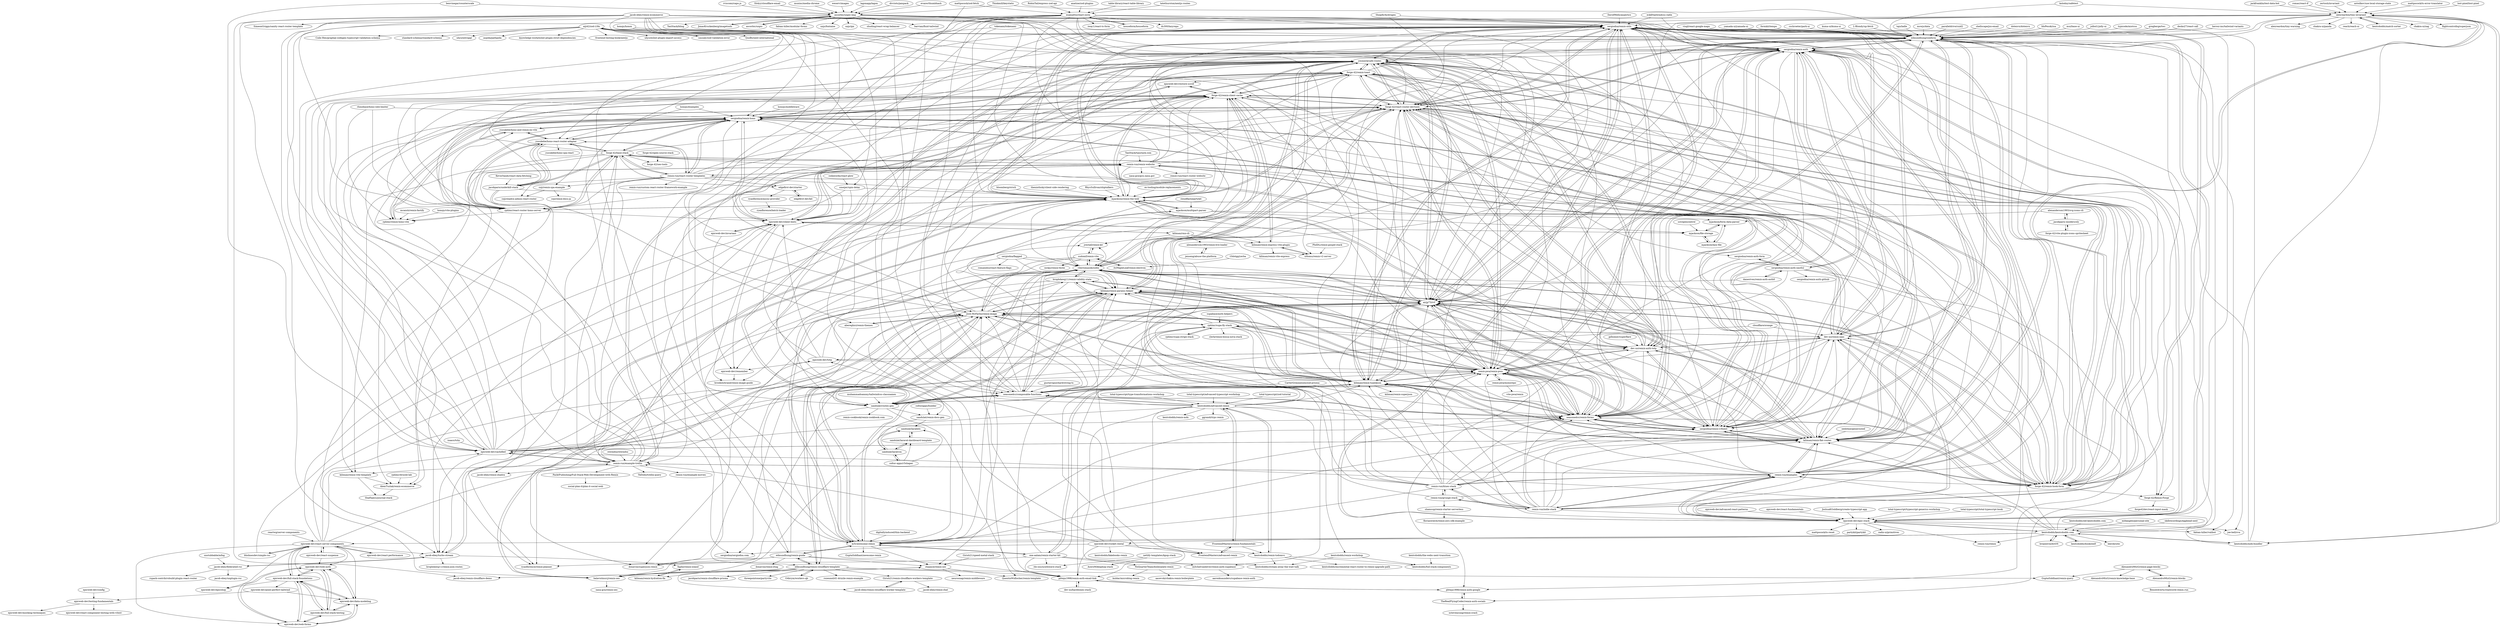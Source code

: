 digraph G {
"alexreardon/tiny-invariant" -> "sergiodxa/remix-utils"
"alexreardon/tiny-invariant" -> "edmundhung/conform"
"alexreardon/tiny-invariant" -> "sergiodxa/remix-auth"
"alexreardon/tiny-invariant" -> "alexreardon/tiny-warning"
"alexreardon/tiny-invariant" -> "joe-bell/cva" ["e"=1]
"alexreardon/tiny-invariant" -> "airjp73/rvf"
"alexreardon/tiny-invariant" -> "remix-run/indie-stack"
"alexreardon/tiny-invariant" -> "kentcdodds/mdx-bundler" ["e"=1]
"alexreardon/tiny-invariant" -> "chakra-ui/panda" ["e"=1]
"alexreardon/tiny-invariant" -> "reach/reach-ui" ["e"=1]
"alexreardon/tiny-invariant" -> "kentcdodds/match-sorter" ["e"=1]
"alexreardon/tiny-invariant" -> "smeijer/spin-delay"
"alexreardon/tiny-invariant" -> "forge-42/react-router-devtools"
"alexreardon/tiny-invariant" -> "chakra-ui/zag" ["e"=1]
"alexreardon/tiny-invariant" -> "flightcontrolhq/superjson" ["e"=1]
"epicweb-dev/advanced-react-patterns" -> "epicweb-dev/epic-stack" ["e"=1]
"epicweb-dev/react-fundamentals" -> "epicweb-dev/epic-stack" ["e"=1]
"brianlovin/briOS" -> "kentcdodds/kentcdodds.com" ["e"=1]
"DavidWells/analytics" -> "sergiodxa/remix-utils" ["e"=1]
"kentcdodds/bookshelf" -> "kentcdodds/kentcdodds.com" ["e"=1]
"kentcdodds/old-kentcdodds.com" -> "kentcdodds/kentcdodds.com" ["e"=1]
"jackfranklin/test-data-bot" -> "alexreardon/tiny-invariant" ["e"=1]
"sandulat/larabels" -> "sandulat/laravel-dashboard-template"
"sandulat/larabels" -> "sandulat/laratron"
"sandulat/laratron" -> "sandulat/larabels"
"sandulat/laratron" -> "sandulat/laravel-dashboard-template"
"sandulat/laratron" -> "coltor-apps/r3shaper"
"coltor-apps/r3shaper" -> "sandulat/larabels"
"coltor-apps/r3shaper" -> "sandulat/laravel-dashboard-template"
"coltor-apps/r3shaper" -> "sandulat/laratron"
"sandulat/laravel-dashboard-template" -> "sandulat/larabels"
"sandulat/laravel-dashboard-template" -> "sandulat/laratron"
"muxinc/media-chrome" -> "ascorbic/unpic-img" ["e"=1]
"mldangelo/personal-site" -> "kentcdodds/kentcdodds.com" ["e"=1]
"epicweb-dev/react-performance" -> "epicweb-dev/react-server-components" ["e"=1]
"romac/react-if" -> "alexreardon/tiny-invariant" ["e"=1]
"skillrecordings/egghead-next" -> "kentcdodds/kentcdodds.com" ["e"=1]
"muhammadsammy/tailwindcss-classnames" -> "sandulat/routes-gen" ["e"=1]
"TanStack/tanstack.com" -> "mjackson/remix-the-web" ["e"=1]
"TanStack/tanstack.com" -> "remix-run/remix-website" ["e"=1]
"zertosh/invariant" -> "alexreardon/tiny-invariant" ["e"=1]
"epicweb-dev/react-suspense" -> "epicweb-dev/react-server-components" ["e"=1]
"epicweb-dev/react-suspense" -> "epicweb-dev/web-auth" ["e"=1]
"astoilkov/use-local-storage-state" -> "alexreardon/tiny-invariant" ["e"=1]
"remix-run/react-router-website" -> "forge-42/remix-client-cache"
"tajo/ladle" -> "edmundhung/conform" ["e"=1]
"sergiodxa/flagged" -> "romaindso/react-feature-flags"
"sergiodxa/flagged" -> "rileytomasek/zodix"
"sergiodxa/flagged" -> "sandulat/routes-gen"
"sergiodxa/flagged" -> "kiliman/remix-params-helper"
"sergiodxa/flagged" -> "forge-42/remix-hook-form"
"RobinTail/express-zod-api" -> "esamattis/react-zorm" ["e"=1]
"anatine/zod-plugins" -> "esamattis/react-zorm" ["e"=1]
"kentcdodds/kentcdodds.com" -> "epicweb-dev/epic-stack"
"kentcdodds/kentcdodds.com" -> "sergiodxa/remix-utils"
"kentcdodds/kentcdodds.com" -> "sergiodxa/remix-auth"
"kentcdodds/kentcdodds.com" -> "kentcdodds/mdx-bundler" ["e"=1]
"kentcdodds/kentcdodds.com" -> "epicweb-dev/rocket-rental"
"kentcdodds/kentcdodds.com" -> "kentcdodds/bookshelf" ["e"=1]
"kentcdodds/kentcdodds.com" -> "edmundhung/conform"
"kentcdodds/kentcdodds.com" -> "m5r/awesome-remix"
"kentcdodds/kentcdodds.com" -> "remix-run/examples"
"kentcdodds/kentcdodds.com" -> "brianlovin/briOS" ["e"=1]
"kentcdodds/kentcdodds.com" -> "leerob/site" ["e"=1]
"kentcdodds/kentcdodds.com" -> "dev-xo/remix-saas"
"kentcdodds/kentcdodds.com" -> "remix-run/remix" ["e"=1]
"kentcdodds/kentcdodds.com" -> "kiliman/remix-flat-routes"
"kentcdodds/kentcdodds.com" -> "epicweb-dev/react-server-components"
"sergiodxa/remix-auth" -> "sergiodxa/remix-utils"
"sergiodxa/remix-auth" -> "airjp73/rvf"
"sergiodxa/remix-auth" -> "edmundhung/conform"
"sergiodxa/remix-auth" -> "forge-42/react-router-devtools"
"sergiodxa/remix-auth" -> "kiliman/remix-flat-routes"
"sergiodxa/remix-auth" -> "sergiodxa/remix-i18next"
"sergiodxa/remix-auth" -> "remix-run/examples"
"sergiodxa/remix-auth" -> "dev-xo/remix-saas"
"sergiodxa/remix-auth" -> "seasonedcc/remix-forms"
"sergiodxa/remix-auth" -> "epicweb-dev/epic-stack"
"sergiodxa/remix-auth" -> "remix-pwa/remix-pwa"
"sergiodxa/remix-auth" -> "dev-xo/remix-auth-totp"
"sergiodxa/remix-auth" -> "sergiodxa/remix-auth-oauth2"
"sergiodxa/remix-auth" -> "yesmeck/safe-routes"
"sergiodxa/remix-auth" -> "forge-42/remix-hook-form"
"sergiodxa/remix-utils" -> "sergiodxa/remix-auth"
"sergiodxa/remix-utils" -> "edmundhung/conform"
"sergiodxa/remix-utils" -> "forge-42/react-router-devtools"
"sergiodxa/remix-utils" -> "kiliman/remix-flat-routes"
"sergiodxa/remix-utils" -> "airjp73/rvf"
"sergiodxa/remix-utils" -> "sergiodxa/remix-i18next"
"sergiodxa/remix-utils" -> "remix-pwa/remix-pwa"
"sergiodxa/remix-utils" -> "remix-run/examples"
"sergiodxa/remix-utils" -> "epicweb-dev/epic-stack"
"sergiodxa/remix-utils" -> "forge-42/remix-hook-form"
"sergiodxa/remix-utils" -> "seasonedcc/remix-forms"
"sergiodxa/remix-utils" -> "kiliman/remix-typedjson"
"sergiodxa/remix-utils" -> "yesmeck/safe-routes"
"sergiodxa/remix-utils" -> "mjackson/remix-the-web"
"sergiodxa/remix-utils" -> "dev-xo/remix-saas"
"mcansh/remix-fastify" -> "rphlmr/remix-hono-vite"
"JonasKruckenberg/imagetools" -> "ascorbic/unpic-img" ["e"=1]
"mswjs/data" -> "edmundhung/conform" ["e"=1]
"weserv/images" -> "ascorbic/unpic-img" ["e"=1]
"kentcdodds/mdx-bundler" -> "kentcdodds/kentcdodds.com" ["e"=1]
"kentcdodds/mdx-bundler" -> "sergiodxa/remix-utils" ["e"=1]
"kentcdodds/mdx-bundler" -> "sergiodxa/remix-auth" ["e"=1]
"kentcdodds/mdx-bundler" -> "alexreardon/tiny-invariant" ["e"=1]
"kentcdodds/mdx-bundler" -> "epicweb-dev/cachified" ["e"=1]
"table-library/react-table-library" -> "esamattis/react-zorm" ["e"=1]
"m5r/awesome-remix" -> "kiliman/remix-params-helper"
"m5r/awesome-remix" -> "Josh-McFarlin/remix-image"
"m5r/awesome-remix" -> "one-aalam/remix-starter-kit"
"m5r/awesome-remix" -> "rileytomasek/zodix"
"m5r/awesome-remix" -> "sergiodxa/remix-utils"
"m5r/awesome-remix" -> "seasonedcc/composable-functions"
"m5r/awesome-remix" -> "GuptaSiddhant/awesome-remix"
"m5r/awesome-remix" -> "edmundhung/remix-guide"
"m5r/awesome-remix" -> "seasonedcc/remix-forms"
"m5r/awesome-remix" -> "sergiodxa/remix-i18next"
"m5r/awesome-remix" -> "airjp73/rvf"
"m5r/awesome-remix" -> "yesmeck/safe-routes"
"m5r/awesome-remix" -> "chaance/remix-seo"
"m5r/awesome-remix" -> "sergiodxa/remix-auth"
"m5r/awesome-remix" -> "jrestall/remix-kit"
"CarterGrimmeisen/zod-prisma" -> "seasonedcc/composable-functions" ["e"=1]
"CarterGrimmeisen/zod-prisma" -> "seasonedcc/remix-forms" ["e"=1]
"smeijer/spin-delay" -> "mjackson/remix-the-web"
"smeijer/spin-delay" -> "remix-run/example-trellix"
"smeijer/spin-delay" -> "epicweb-dev/client-hints"
"edmundhung/remix-cloudflare-template" -> "Girish21/remix-cloudflare-workers-template"
"edmundhung/remix-cloudflare-template" -> "jacobparis/remix-cloudflare-prisma" ["e"=1]
"edmundhung/remix-cloudflare-template" -> "edmundhung/remix-guide"
"edmundhung/remix-cloudflare-template" -> "Josh-McFarlin/remix-image"
"edmundhung/remix-cloudflare-template" -> "jacob-ebey/remix-cloudflare-worker-template"
"edmundhung/remix-cloudflare-template" -> "threepointone/partyvite" ["e"=1]
"edmundhung/remix-cloudflare-template" -> "G4brym/workers-qb" ["e"=1]
"edmundhung/remix-cloudflare-template" -> "pbteja1998/remix-auth-email-link"
"edmundhung/remix-cloudflare-template" -> "jacob-ebey/remix-cloudflare-demo"
"edmundhung/remix-cloudflare-template" -> "rozenmd/d1-drizzle-remix-example" ["e"=1]
"edmundhung/remix-cloudflare-template" -> "GuptaSiddhant/remix-query"
"edmundhung/remix-cloudflare-template" -> "balavishnuvj/remix-seo"
"remix-run/remix-website" -> "remix-run/example-trellix"
"remix-run/remix-website" -> "forge-42/base-stack"
"remix-run/remix-website" -> "remix-run/react-router-website"
"remix-run/remix-website" -> "forge-42/remix-client-cache"
"remix-run/remix-website" -> "nasa-gcn/gcn.nasa.gov" ["e"=1]
"remix-run/remix-website" -> "forge-42/remix-toast"
"remix-run/remix-website" -> "dev-xo/remix-saas"
"remix-run/remix-website" -> "kiliman/remix-flat-routes"
"remix-run/remix-website" -> "jacob-ebey/turbo-stream"
"remix-run/remix-website" -> "remix-run/react-router-templates"
"remix-run/remix-website" -> "forge-42/react-router-devtools"
"remix-run/remix-website" -> "remix-run/examples"
"remix-run/remix-website" -> "AlemTuzlak/remix-ecommerce"
"remix-run/remix-website" -> "mjackson/remix-the-web"
"remix-run/remix-website" -> "sergiodxa/remix-utils"
"mattpocock/ts-error-translator" -> "alexreardon/tiny-invariant" ["e"=1]
"tatethurston/nextjs-routes" -> "esamattis/react-zorm" ["e"=1]
"Josh-McFarlin/remix-image" -> "abereghici/remix-themes"
"Josh-McFarlin/remix-image" -> "remix-pwa/remix-pwa"
"Josh-McFarlin/remix-image" -> "kiliman/remix-params-helper"
"Josh-McFarlin/remix-image" -> "seasonedcc/remix-forms"
"Josh-McFarlin/remix-image" -> "m5r/awesome-remix"
"Josh-McFarlin/remix-image" -> "edmundhung/remix-cloudflare-template"
"Josh-McFarlin/remix-image" -> "sergiodxa/sergiodxa.com"
"Josh-McFarlin/remix-image" -> "airjp73/rvf"
"Josh-McFarlin/remix-image" -> "rileytomasek/zodix"
"Josh-McFarlin/remix-image" -> "balavishnuvj/remix-seo"
"Josh-McFarlin/remix-image" -> "sergiodxa/remix-utils"
"Josh-McFarlin/remix-image" -> "brophdawg11/remix-validity-state"
"Josh-McFarlin/remix-image" -> "kiliman/remix-typedjson"
"Josh-McFarlin/remix-image" -> "rphlmr/supa-fly-stack"
"Josh-McFarlin/remix-image" -> "ryanflorence/remix-planner"
"yesmeck/safe-routes" -> "kiliman/remix-params-helper"
"yesmeck/safe-routes" -> "kiliman/remix-typedjson"
"yesmeck/safe-routes" -> "epicweb-dev/client-hints"
"yesmeck/safe-routes" -> "rileytomasek/zodix"
"yesmeck/safe-routes" -> "airjp73/rvf"
"yesmeck/safe-routes" -> "forge-42/react-router-devtools"
"yesmeck/safe-routes" -> "dev-xo/remix-auth-totp"
"yesmeck/safe-routes" -> "seasonedcc/remix-forms"
"yesmeck/safe-routes" -> "sandulat/routes-gen"
"yesmeck/safe-routes" -> "forge-42/remix-client-cache"
"yesmeck/safe-routes" -> "remix-pwa/remix-pwa"
"yesmeck/safe-routes" -> "sergiodxa/remix-utils"
"yesmeck/safe-routes" -> "forge-42/remix-hook-form"
"yesmeck/safe-routes" -> "kiliman/remix-flat-routes"
"yesmeck/safe-routes" -> "forge-42/remix-toast"
"kiliman/remix-params-helper" -> "rileytomasek/zodix"
"kiliman/remix-params-helper" -> "yesmeck/safe-routes"
"kiliman/remix-params-helper" -> "airjp73/rvf"
"kiliman/remix-params-helper" -> "seasonedcc/composable-functions"
"kiliman/remix-params-helper" -> "chaance/remix-seo"
"kiliman/remix-params-helper" -> "m5r/awesome-remix"
"kiliman/remix-params-helper" -> "Josh-McFarlin/remix-image"
"kiliman/remix-params-helper" -> "seasonedcc/remix-forms"
"kiliman/remix-params-helper" -> "sandulat/routes-gen"
"kiliman/remix-params-helper" -> "brophdawg11/remix-validity-state"
"kiliman/remix-params-helper" -> "forge-42/remix-client-cache"
"kiliman/remix-params-helper" -> "remix-pwa/remix-pwa"
"kiliman/remix-params-helper" -> "donavon/superjson-remix"
"kiliman/remix-params-helper" -> "kiliman/remix-flat-routes"
"kiliman/remix-params-helper" -> "sergiodxa/remix-i18next"
"jacob-ebey/remix-ecommerce" -> "Josh-McFarlin/remix-image"
"jacob-ebey/remix-ecommerce" -> "ryanflorence/remix-planner"
"jacob-ebey/remix-ecommerce" -> "kiliman/remix-params-helper"
"jacob-ebey/remix-ecommerce" -> "m5r/awesome-remix"
"jacob-ebey/remix-ecommerce" -> "airjp73/rvf"
"jacob-ebey/remix-ecommerce" -> "SimeonGriggs/sanity-react-router-template" ["e"=1]
"jacob-ebey/remix-ecommerce" -> "balavishnuvj/remix-seo"
"jacob-ebey/remix-ecommerce" -> "sergiodxa/remix-utils"
"jacob-ebey/remix-ecommerce" -> "seasonedcc/remix-forms"
"jacob-ebey/remix-ecommerce" -> "seasonedcc/composable-functions"
"jacob-ebey/remix-ecommerce" -> "sergiodxa/sergiodxa.com"
"jacob-ebey/remix-ecommerce" -> "FrontendMasters/advanced-remix"
"jacob-ebey/remix-ecommerce" -> "sergiodxa/remix-auth"
"jacob-ebey/remix-ecommerce" -> "edmundhung/remix-cloudflare-template"
"jacob-ebey/remix-ecommerce" -> "jacob-ebey/remix-cloudflare-demo"
"reactwg/server-components" -> "epicweb-dev/react-server-components" ["e"=1]
"t3dotgg/yerba" -> "itsMapleLeaf/remix-electron" ["e"=1]
"theninthsky/client-side-rendering" -> "mjackson/remix-the-web" ["e"=1]
"lost-pixel/lost-pixel" -> "alexreardon/tiny-invariant" ["e"=1]
"ecklf/tailwindcss-radix" -> "sergiodxa/remix-utils" ["e"=1]
"ecklf/tailwindcss-radix" -> "sergiodxa/remix-auth" ["e"=1]
"remix-run/blues-stack" -> "remix-run/indie-stack"
"remix-run/blues-stack" -> "remix-run/grunge-stack"
"remix-run/blues-stack" -> "sergiodxa/remix-auth"
"remix-run/blues-stack" -> "sergiodxa/remix-utils"
"remix-run/blues-stack" -> "remix-run/examples"
"remix-run/blues-stack" -> "airjp73/rvf"
"remix-run/blues-stack" -> "sergiodxa/remix-i18next"
"remix-run/blues-stack" -> "remix-pwa/remix-pwa"
"remix-run/blues-stack" -> "m5r/awesome-remix"
"remix-run/blues-stack" -> "kiliman/remix-flat-routes"
"remix-run/blues-stack" -> "edmundhung/conform"
"remix-run/blues-stack" -> "kiliman/remix-typedjson"
"remix-run/blues-stack" -> "seasonedcc/remix-forms"
"remix-run/blues-stack" -> "kiliman/remix-params-helper"
"remix-run/blues-stack" -> "dev-xo/remix-saas"
"remix-pwa/remix-pwa" -> "sergiodxa/remix-utils"
"remix-pwa/remix-pwa" -> "forge-42/react-router-devtools"
"remix-pwa/remix-pwa" -> "Josh-McFarlin/remix-image"
"remix-pwa/remix-pwa" -> "yesmeck/safe-routes"
"remix-pwa/remix-pwa" -> "remix-pwa/monorepo"
"remix-pwa/remix-pwa" -> "sergiodxa/remix-i18next"
"remix-pwa/remix-pwa" -> "seasonedcc/remix-forms"
"remix-pwa/remix-pwa" -> "airjp73/rvf"
"remix-pwa/remix-pwa" -> "kiliman/remix-params-helper"
"remix-pwa/remix-pwa" -> "kiliman/remix-typedjson"
"remix-pwa/remix-pwa" -> "kiliman/remix-flat-routes"
"remix-pwa/remix-pwa" -> "sergiodxa/remix-auth"
"remix-pwa/remix-pwa" -> "dev-xo/remix-auth-totp"
"remix-pwa/remix-pwa" -> "forge-42/remix-client-cache"
"remix-pwa/remix-pwa" -> "rileytomasek/zodix"
"sergiodxa/remix-i18next" -> "airjp73/rvf"
"sergiodxa/remix-i18next" -> "sergiodxa/remix-utils"
"sergiodxa/remix-i18next" -> "seasonedcc/remix-forms"
"sergiodxa/remix-i18next" -> "kiliman/remix-flat-routes"
"sergiodxa/remix-i18next" -> "forge-42/react-router-devtools"
"sergiodxa/remix-i18next" -> "sergiodxa/remix-auth"
"sergiodxa/remix-i18next" -> "edmundhung/conform"
"sergiodxa/remix-i18next" -> "remix-pwa/remix-pwa"
"sergiodxa/remix-i18next" -> "sergiodxa/remix-hono"
"sergiodxa/remix-i18next" -> "dev-xo/remix-auth-totp"
"sergiodxa/remix-i18next" -> "kiliman/remix-typedjson"
"sergiodxa/remix-i18next" -> "forge-42/remix-hook-form"
"sergiodxa/remix-i18next" -> "forge-42/remix-client-cache"
"sergiodxa/remix-i18next" -> "kiliman/remix-params-helper"
"sergiodxa/remix-i18next" -> "yesmeck/safe-routes"
"kiliman/rmx-cli" -> "epicweb-dev/client-hints"
"kiliman/rmx-cli" -> "jrestall/remix-kit"
"kiliman/rmx-cli" -> "xHomu/remix-v2-server"
"kiliman/rmx-cli" -> "alexanderson1993/remix-live-loader"
"kiliman/rmx-cli" -> "kiliman/remix-express-vite-plugin"
"edmundhung/conform" -> "sergiodxa/remix-utils"
"edmundhung/conform" -> "airjp73/rvf"
"edmundhung/conform" -> "forge-42/react-router-devtools"
"edmundhung/conform" -> "sergiodxa/remix-auth"
"edmundhung/conform" -> "kiliman/remix-flat-routes"
"edmundhung/conform" -> "epicweb-dev/epic-stack"
"edmundhung/conform" -> "sergiodxa/remix-i18next"
"edmundhung/conform" -> "seasonedcc/remix-forms"
"edmundhung/conform" -> "yesmeck/safe-routes"
"edmundhung/conform" -> "rileytomasek/zodix"
"edmundhung/conform" -> "forge-42/remix-hook-form"
"edmundhung/conform" -> "mjackson/remix-the-web"
"edmundhung/conform" -> "kiliman/remix-typedjson"
"edmundhung/conform" -> "dev-xo/remix-saas"
"edmundhung/conform" -> "fabian-hiller/valibot" ["e"=1]
"oedotme/generouted" -> "kiliman/remix-flat-routes" ["e"=1]
"remix-run/indie-stack" -> "remix-run/blues-stack"
"remix-run/indie-stack" -> "remix-run/grunge-stack"
"remix-run/indie-stack" -> "sergiodxa/remix-utils"
"remix-run/indie-stack" -> "remix-run/examples"
"remix-run/indie-stack" -> "sergiodxa/remix-auth"
"remix-run/indie-stack" -> "dev-xo/remix-saas"
"remix-run/indie-stack" -> "kiliman/remix-flat-routes"
"remix-run/indie-stack" -> "epicweb-dev/epic-stack"
"remix-run/indie-stack" -> "seasonedcc/remix-forms"
"remix-run/indie-stack" -> "kiliman/remix-typedjson"
"remix-run/indie-stack" -> "alexreardon/tiny-invariant"
"remix-run/indie-stack" -> "remix-pwa/remix-pwa"
"remix-run/indie-stack" -> "edmundhung/conform"
"remix-run/indie-stack" -> "airjp73/rvf"
"remix-run/indie-stack" -> "Josh-McFarlin/remix-image"
"airjp73/rvf" -> "seasonedcc/remix-forms"
"airjp73/rvf" -> "sergiodxa/remix-utils"
"airjp73/rvf" -> "rileytomasek/zodix"
"airjp73/rvf" -> "sergiodxa/remix-auth"
"airjp73/rvf" -> "sergiodxa/remix-i18next"
"airjp73/rvf" -> "edmundhung/conform"
"airjp73/rvf" -> "kiliman/remix-typedjson"
"airjp73/rvf" -> "kiliman/remix-params-helper"
"airjp73/rvf" -> "yesmeck/safe-routes"
"airjp73/rvf" -> "forge-42/remix-hook-form"
"airjp73/rvf" -> "kiliman/remix-flat-routes"
"airjp73/rvf" -> "forge-42/react-router-devtools"
"airjp73/rvf" -> "remix-pwa/remix-pwa"
"airjp73/rvf" -> "Josh-McFarlin/remix-image"
"airjp73/rvf" -> "sandulat/routes-gen"
"itsMapleLeaf/remix-electron" -> "sudomf/remix-vite"
"kiliman/remix-flat-routes" -> "sergiodxa/remix-utils"
"kiliman/remix-flat-routes" -> "forge-42/react-router-devtools"
"kiliman/remix-flat-routes" -> "sergiodxa/remix-i18next"
"kiliman/remix-flat-routes" -> "edmundhung/conform"
"kiliman/remix-flat-routes" -> "sergiodxa/remix-auth"
"kiliman/remix-flat-routes" -> "airjp73/rvf"
"kiliman/remix-flat-routes" -> "kiliman/remix-typedjson"
"kiliman/remix-flat-routes" -> "yesmeck/safe-routes"
"kiliman/remix-flat-routes" -> "seasonedcc/remix-forms"
"kiliman/remix-flat-routes" -> "epicweb-dev/cachified"
"kiliman/remix-flat-routes" -> "remix-pwa/remix-pwa"
"kiliman/remix-flat-routes" -> "kiliman/remix-params-helper"
"kiliman/remix-flat-routes" -> "rileytomasek/zodix"
"kiliman/remix-flat-routes" -> "forge-42/remix-hook-form"
"kiliman/remix-flat-routes" -> "remix-run/examples"
"remix-run/grunge-stack" -> "remix-run/blues-stack"
"remix-run/grunge-stack" -> "remix-run/indie-stack"
"remix-run/grunge-stack" -> "shamsup/remix-starter-serverless"
"remix-run/grunge-stack" -> "sergiodxa/remix-utils"
"remix-run/grunge-stack" -> "remix-run/examples"
"kentcdodds/remix-workshop" -> "kentcdodds/full-stack-components"
"kentcdodds/remix-workshop" -> "kentcdodds/stream-away-the-wait-talk"
"kentcdodds/advanced-remix" -> "kentcdodds/remix-todomvc"
"kentcdodds/advanced-remix" -> "kentcdodds/remix-workshop"
"kentcdodds/advanced-remix" -> "FrontendMasters/advanced-remix"
"kentcdodds/advanced-remix" -> "FrontendMasters/remix-fundamentals"
"kentcdodds/advanced-remix" -> "kentcdodds/stream-away-the-wait-talk"
"kentcdodds/advanced-remix" -> "seasonedcc/composable-functions"
"kentcdodds/advanced-remix" -> "seasonedcc/remix-forms"
"kentcdodds/advanced-remix" -> "kiliman/remix-params-helper"
"kentcdodds/advanced-remix" -> "rileytomasek/zodix"
"kentcdodds/advanced-remix" -> "kentcdodds/remix-mdx"
"kentcdodds/advanced-remix" -> "airjp73/rvf"
"kentcdodds/advanced-remix" -> "kiliman/remix-typedjson"
"kentcdodds/advanced-remix" -> "forge-42/react-router-devtools"
"kentcdodds/advanced-remix" -> "kiliman/remix-hydration-fix"
"kentcdodds/advanced-remix" -> "ggrandi/trpc-remix"
"sergiodxa/remix-auth-oauth2" -> "sergiodxa/remix-auth-github"
"sergiodxa/remix-auth-oauth2" -> "sergiodxa/remix-auth-form"
"sergiodxa/remix-auth-oauth2" -> "danestves/remix-auth-auth0"
"sergiodxa/remix-auth-oauth2" -> "pbteja1998/remix-auth-google"
"sergiodxa/remix-auth-oauth2" -> "sergiodxa/remix-auth"
"sergiodxa/remix-auth-oauth2" -> "TheRealFlyingCoder/remix-auth-socials"
"sergiodxa/remix-auth-oauth2" -> "pbteja1998/remix-auth-email-link"
"esamattis/react-zorm" -> "seasonedcc/remix-forms"
"esamattis/react-zorm" -> "airjp73/rvf"
"esamattis/react-zorm" -> "rileytomasek/zodix"
"esamattis/react-zorm" -> "sandulat/routes-gen"
"esamattis/react-zorm" -> "seasonedcc/composable-functions"
"esamattis/react-zorm" -> "iway1/react-ts-form" ["e"=1]
"esamattis/react-zorm" -> "Josh-McFarlin/remix-image"
"esamattis/react-zorm" -> "kiliman/remix-typedjson"
"esamattis/react-zorm" -> "epicweb-dev/cachified"
"esamattis/react-zorm" -> "sergiodxa/remix-i18next"
"esamattis/react-zorm" -> "sergiodxa/remix-hono"
"esamattis/react-zorm" -> "houseform/houseform" ["e"=1]
"esamattis/react-zorm" -> "sergiodxa/remix-utils"
"esamattis/react-zorm" -> "edmundhung/remix-guide"
"esamattis/react-zorm" -> "ds300/lazyrepo" ["e"=1]
"netlify-templates/kpop-stack" -> "i4o-oss/synthwave-stack"
"netlify-templates/kpop-stack" -> "AceroM/khiphop-stack"
"kentcdodds/remix-todomvc" -> "kentcdodds/advanced-remix"
"kentcdodds/remix-todomvc" -> "kentcdodds/incremental-react-router-to-remix-upgrade-path"
"kentcdodds/remix-todomvc" -> "kentcdodds/stream-away-the-wait-talk"
"kentcdodds/remix-todomvc" -> "kentcdodds/full-stack-components"
"one-aalam/remix-starter-kit" -> "m5r/awesome-remix"
"one-aalam/remix-starter-kit" -> "mitchelvanbever/remix-auth-supabase"
"one-aalam/remix-starter-kit" -> "i4o-oss/synthwave-stack"
"one-aalam/remix-starter-kit" -> "ryanflorence/remix-planner"
"one-aalam/remix-starter-kit" -> "rphlmr/supa-fly-stack"
"one-aalam/remix-starter-kit" -> "Josh-McFarlin/remix-image"
"one-aalam/remix-starter-kit" -> "NoQuarterTeam/boilerplate-remix"
"one-aalam/remix-starter-kit" -> "seasonedcc/remix-forms"
"one-aalam/remix-starter-kit" -> "pbteja1998/remix-auth-email-link"
"edmundhung/remix-guide" -> "edmundhung/remix-cloudflare-template"
"edmundhung/remix-guide" -> "donavon/superjson-remix"
"edmundhung/remix-guide" -> "pbteja1998/remix-auth-email-link"
"edmundhung/remix-guide" -> "m5r/awesome-remix"
"edmundhung/remix-guide" -> "chaance/remix-seo"
"edmundhung/remix-guide" -> "kiliman/remix-params-helper"
"edmundhung/remix-guide" -> "balavishnuvj/remix-seo"
"edmundhung/remix-guide" -> "Josh-McFarlin/remix-image"
"edmundhung/remix-guide" -> "donavon/remix-etag"
"Girish21/speed-metal-stack" -> "chaance/remix-seo"
"supabase/auth-helpers" -> "rphlmr/supa-fly-stack" ["e"=1]
"mitchelvanbever/remix-auth-supabase" -> "aaronksaunders/supabase-remix-auth"
"sandulat/routes-gen" -> "sandulat/remix-docs-gen"
"sandulat/routes-gen" -> "donavon/superjson-remix"
"sandulat/routes-gen" -> "rileytomasek/zodix"
"sandulat/routes-gen" -> "yesmeck/safe-routes"
"sandulat/routes-gen" -> "kiliman/remix-params-helper"
"sandulat/routes-gen" -> "airjp73/rvf"
"sandulat/routes-gen" -> "remix-cookbook/remix-cookbook.com" ["e"=1]
"sandulat/routes-gen" -> "pbteja1998/remix-auth-email-link"
"sandulat/routes-gen" -> "seasonedcc/composable-functions"
"sandulat/routes-gen" -> "kiliman/remix-typedjson"
"seasonedcc/composable-functions" -> "seasonedcc/remix-forms"
"seasonedcc/composable-functions" -> "kiliman/remix-params-helper"
"seasonedcc/composable-functions" -> "rileytomasek/zodix"
"seasonedcc/composable-functions" -> "airjp73/rvf"
"seasonedcc/composable-functions" -> "kiliman/remix-typedjson"
"seasonedcc/composable-functions" -> "sandulat/routes-gen"
"seasonedcc/composable-functions" -> "m5r/awesome-remix"
"seasonedcc/composable-functions" -> "Josh-McFarlin/remix-image"
"seasonedcc/composable-functions" -> "sergiodxa/remix-utils"
"seasonedcc/composable-functions" -> "yesmeck/safe-routes"
"seasonedcc/composable-functions" -> "kentcdodds/advanced-remix"
"seasonedcc/composable-functions" -> "kiliman/remix-flat-routes"
"seasonedcc/composable-functions" -> "remix-pwa/remix-pwa"
"seasonedcc/composable-functions" -> "sergiodxa/remix-auth"
"seasonedcc/composable-functions" -> "mjackson/remix-the-web"
"digitallyinduced/thin-backend" -> "m5r/awesome-remix" ["e"=1]
"honojs/examples" -> "yusukebe/hono-react-router-adapter" ["e"=1]
"honojs/examples" -> "sergiodxa/remix-hono" ["e"=1]
"rphlmr/supa-fly-stack" -> "rphlmr/supa-stripe-stack"
"rphlmr/supa-fly-stack" -> "mitchelvanbever/remix-auth-supabase"
"rphlmr/supa-fly-stack" -> "Josh-McFarlin/remix-image"
"rphlmr/supa-fly-stack" -> "one-aalam/remix-starter-kit"
"rphlmr/supa-fly-stack" -> "remix-pwa/remix-pwa"
"rphlmr/supa-fly-stack" -> "dev-xo/remix-auth-totp"
"rphlmr/supa-fly-stack" -> "kiliman/remix-typedjson"
"rphlmr/supa-fly-stack" -> "dev-xo/remix-saas"
"rphlmr/supa-fly-stack" -> "clerk/remix-bossa-nova-stack"
"rphlmr/supa-fly-stack" -> "kiliman/remix-params-helper"
"rphlmr/supa-fly-stack" -> "pbteja1998/remix-auth-email-link"
"rphlmr/supa-fly-stack" -> "kiliman/remix-flat-routes"
"TheRealFlyingCoder/remix-auth-socials" -> "pbteja1998/remix-auth-google"
"TheRealFlyingCoder/remix-auth-socials" -> "xstevenyung/remix-crash"
"pbteja1998/remix-auth-google" -> "TheRealFlyingCoder/remix-auth-socials"
"pbteja1998/remix-auth-google" -> "pbteja1998/remix-auth-email-link"
"seasonedcc/remix-forms" -> "seasonedcc/composable-functions"
"seasonedcc/remix-forms" -> "airjp73/rvf"
"seasonedcc/remix-forms" -> "rileytomasek/zodix"
"seasonedcc/remix-forms" -> "sergiodxa/remix-i18next"
"seasonedcc/remix-forms" -> "forge-42/remix-hook-form"
"seasonedcc/remix-forms" -> "kiliman/remix-typedjson"
"seasonedcc/remix-forms" -> "sergiodxa/remix-utils"
"seasonedcc/remix-forms" -> "yesmeck/safe-routes"
"seasonedcc/remix-forms" -> "Josh-McFarlin/remix-image"
"seasonedcc/remix-forms" -> "kiliman/remix-params-helper"
"seasonedcc/remix-forms" -> "forge-42/react-router-devtools"
"seasonedcc/remix-forms" -> "remix-pwa/remix-pwa"
"seasonedcc/remix-forms" -> "brophdawg11/remix-validity-state"
"seasonedcc/remix-forms" -> "kiliman/remix-flat-routes"
"seasonedcc/remix-forms" -> "edmundhung/conform"
"Girish21/remix-cloudflare-workers-template" -> "jacob-ebey/remix-cloudflare-worker-template"
"Girish21/remix-cloudflare-workers-template" -> "jacob-ebey/remix-chat"
"abereghici/remix-themes" -> "Josh-McFarlin/remix-image"
"abereghici/remix-themes" -> "donavon/superjson-remix"
"shamsup/remix-starter-serverless" -> "florianwiech/remix-aws-cdk-example"
"sergiodxa/remix-auth-form" -> "sergiodxa/remix-auth-oauth2"
"sergiodxa/remix-auth-form" -> "pbteja1998/remix-auth-google"
"balavishnuvj/remix-seo" -> "chaance/remix-seo"
"balavishnuvj/remix-seo" -> "nasa-gcn/remix-seo"
"balavishnuvj/remix-seo" -> "Josh-McFarlin/remix-image"
"danestves/remix-auth-auth0" -> "sergiodxa/remix-auth-oauth2"
"danestves/remix-auth-auth0" -> "kiliman/remix-params-helper"
"jacob-ebey/remix-cloudflare-worker-template" -> "Girish21/remix-cloudflare-workers-template"
"pbteja1998/remix-auth-email-link" -> "pbteja1998/remix-auth-google"
"pbteja1998/remix-auth-email-link" -> "dev-xo/barebones-stack"
"chaance/remix-seo" -> "QuentinWidlocher/remix-template"
"chaance/remix-seo" -> "neurosnap/remix-middleware"
"chaance/remix-seo" -> "balavishnuvj/remix-seo"
"brophdawg11/remix-validity-state" -> "rileytomasek/zodix"
"brophdawg11/remix-validity-state" -> "QuentinWidlocher/remix-template"
"brophdawg11/remix-validity-state" -> "kiliman/remix-typedjson"
"brophdawg11/remix-validity-state" -> "kiliman/remix-params-helper"
"brophdawg11/remix-validity-state" -> "seasonedcc/remix-forms"
"brophdawg11/remix-validity-state" -> "ryanflorence/remix-planner"
"brophdawg11/remix-validity-state" -> "donavon/superjson-remix"
"NoQuarterTeam/boilerplate-remix" -> "aacevski/chakra-remix-boilerplate"
"NoQuarterTeam/boilerplate-remix" -> "kuldar/microblog-remix"
"paralleldrive/cuid2" -> "edmundhung/conform" ["e"=1]
"causaly/zod-validation-error" -> "aiji42/zod-i18n" ["e"=1]
"JoshuaKGoldberg/create-typescript-app" -> "epicweb-dev/epic-stack" ["e"=1]
"heroui-inc/tailwind-variants" -> "edmundhung/conform" ["e"=1]
"honojs/middleware" -> "sergiodxa/remix-hono" ["e"=1]
"FrontendMasters/remix-fundamentals" -> "FrontendMasters/advanced-remix"
"FrontendMasters/remix-fundamentals" -> "kentcdodds/advanced-remix"
"FrontendMasters/remix-fundamentals" -> "kentcdodds/remix-todomvc"
"visgl/react-google-maps" -> "edmundhung/conform" ["e"=1]
"yamada-ui/yamada-ui" -> "edmundhung/conform" ["e"=1]
"aiji42/zod-i18n" -> "causaly/zod-validation-error" ["e"=1]
"aiji42/zod-i18n" -> "QuiiBz/next-international" ["e"=1]
"aiji42/zod-i18n" -> "Code-Hex/graphql-codegen-typescript-validation-schema" ["e"=1]
"aiji42/zod-i18n" -> "sergiodxa/remix-i18next"
"aiji42/zod-i18n" -> "edmundhung/conform"
"aiji42/zod-i18n" -> "kiliman/remix-typedjson"
"aiji42/zod-i18n" -> "standard-schema/standard-schema" ["e"=1]
"aiji42/zod-i18n" -> "uhyo/nitrogql" ["e"=1]
"aiji42/zod-i18n" -> "aspida/pathpida" ["e"=1]
"aiji42/zod-i18n" -> "airjp73/rvf"
"aiji42/zod-i18n" -> "knowledge-work/eslint-plugin-strict-dependencies" ["e"=1]
"aiji42/zod-i18n" -> "seasonedcc/composable-functions"
"aiji42/zod-i18n" -> "frontend-testing-book/nextjs" ["e"=1]
"aiji42/zod-i18n" -> "dev-xo/remix-auth-totp"
"aiji42/zod-i18n" -> "uhyo/eslint-plugin-import-access" ["e"=1]
"sandulat/remix-docs-gen" -> "sandulat/larabels"
"sandulat/remix-docs-gen" -> "sandulat/laratron"
"Thinkmill/keystatic" -> "ascorbic/unpic-img" ["e"=1]
"Thinkmill/keystatic" -> "edmundhung/conform" ["e"=1]
"dev-xo/remix-saas" -> "dev-xo/remix-auth-totp"
"dev-xo/remix-saas" -> "sergiodxa/remix-utils"
"dev-xo/remix-saas" -> "sergiodxa/remix-auth"
"dev-xo/remix-saas" -> "forge-42/react-router-devtools"
"dev-xo/remix-saas" -> "epicweb-dev/epic-stack"
"dev-xo/remix-saas" -> "edmundhung/conform"
"dev-xo/remix-saas" -> "kiliman/remix-flat-routes"
"dev-xo/remix-saas" -> "remix-run/examples"
"dev-xo/remix-saas" -> "remix-pwa/remix-pwa"
"dev-xo/remix-saas" -> "rphlmr/supa-fly-stack"
"dev-xo/remix-saas" -> "forge-42/remix-hook-form"
"dev-xo/remix-saas" -> "seasonedcc/remix-forms"
"dev-xo/remix-saas" -> "sergiodxa/remix-i18next"
"dev-xo/remix-saas" -> "remix-run/remix-website"
"dev-xo/remix-saas" -> "sergiodxa/remix-hono"
"remix-run/examples" -> "sergiodxa/remix-utils"
"remix-run/examples" -> "forge-42/react-router-devtools"
"remix-run/examples" -> "sergiodxa/remix-auth"
"remix-run/examples" -> "kiliman/remix-flat-routes"
"remix-run/examples" -> "kiliman/remix-typedjson"
"remix-run/examples" -> "edmundhung/conform"
"remix-run/examples" -> "remix-run/indie-stack"
"remix-run/examples" -> "remix-pwa/remix-pwa"
"remix-run/examples" -> "dev-xo/remix-saas"
"remix-run/examples" -> "remix-run/example-trellix"
"remix-run/examples" -> "epicweb-dev/epic-stack"
"remix-run/examples" -> "forge-42/remix-hook-form"
"remix-run/examples" -> "remix-run/blues-stack"
"remix-run/examples" -> "seasonedcc/remix-forms"
"remix-run/examples" -> "airjp73/rvf"
"Shopify/hydrogen" -> "sergiodxa/remix-utils" ["e"=1]
"Shopify/hydrogen" -> "forge-42/react-router-devtools" ["e"=1]
"total-typescript/zod-tutorial" -> "kentcdodds/advanced-remix" ["e"=1]
"total-typescript/typescript-generics-workshop" -> "epicweb-dev/epic-stack" ["e"=1]
"FrontendMasters/advanced-remix" -> "FrontendMasters/remix-fundamentals"
"total-typescript/type-transformations-workshop" -> "kentcdodds/advanced-remix" ["e"=1]
"total-typescript/advanced-typescript-workshop" -> "kentcdodds/advanced-remix" ["e"=1]
"kiliman/remix-hydration-fix" -> "Xiphe/remix-island"
"epicweb-dev/cachified" -> "kiliman/remix-flat-routes"
"epicweb-dev/cachified" -> "rileytomasek/zodix"
"epicweb-dev/cachified" -> "forge-42/remix-client-cache"
"epicweb-dev/cachified" -> "sergiodxa/remix-utils"
"epicweb-dev/cachified" -> "yesmeck/safe-routes"
"epicweb-dev/cachified" -> "edmundhung/conform"
"epicweb-dev/cachified" -> "jacob-ebey/turbo-stream"
"epicweb-dev/cachified" -> "mjackson/remix-the-web"
"epicweb-dev/cachified" -> "forge-42/react-router-devtools"
"epicweb-dev/cachified" -> "sergiodxa/remix-hono"
"epicweb-dev/cachified" -> "kiliman/remix-typedjson"
"epicweb-dev/cachified" -> "Josh-McFarlin/remix-image"
"epicweb-dev/cachified" -> "seasonedcc/remix-forms"
"epicweb-dev/cachified" -> "remix-pwa/remix-pwa"
"epicweb-dev/cachified" -> "remix-run/example-trellix"
"ascorbic/unpic-img" -> "ascorbic/unpic"
"ascorbic/unpic-img" -> "edmundhung/conform"
"ascorbic/unpic-img" -> "sergiodxa/remix-utils"
"ascorbic/unpic-img" -> "epicweb-dev/cachified"
"ascorbic/unpic-img" -> "JonasKruckenberg/imagetools" ["e"=1]
"ascorbic/unpic-img" -> "fabian-hiller/modular-forms" ["e"=1]
"ascorbic/unpic-img" -> "unjs/fontaine" ["e"=1]
"ascorbic/unpic-img" -> "sergiodxa/remix-auth"
"ascorbic/unpic-img" -> "forge-42/react-router-devtools"
"ascorbic/unpic-img" -> "unjs/ipx" ["e"=1]
"ascorbic/unpic-img" -> "airjp73/rvf"
"ascorbic/unpic-img" -> "shuding/react-wrap-balancer" ["e"=1]
"ascorbic/unpic-img" -> "barvian/fluid-tailwind" ["e"=1]
"ascorbic/unpic-img" -> "remix-pwa/remix-pwa"
"ascorbic/unpic-img" -> "TanStack/bling" ["e"=1]
"dev-xo/remix-auth-totp" -> "yesmeck/safe-routes"
"dev-xo/remix-auth-totp" -> "dev-xo/remix-saas"
"dev-xo/remix-auth-totp" -> "sergiodxa/remix-i18next"
"dev-xo/remix-auth-totp" -> "forge-42/react-router-devtools"
"dev-xo/remix-auth-totp" -> "forge-42/remix-toast"
"dev-xo/remix-auth-totp" -> "sergiodxa/remix-utils"
"dev-xo/remix-auth-totp" -> "mjackson/remix-the-web"
"dev-xo/remix-auth-totp" -> "remix-pwa/remix-pwa"
"dev-xo/remix-auth-totp" -> "pbteja1998/remix-auth-email-link"
"dev-xo/remix-auth-totp" -> "sergiodxa/remix-auth"
"dev-xo/remix-auth-totp" -> "rileytomasek/zodix"
"dev-xo/remix-auth-totp" -> "forge-42/remix-hook-form"
"dev-xo/remix-auth-totp" -> "epicweb-dev/totp"
"dev-xo/remix-auth-totp" -> "forge-42/remix-client-cache"
"dev-xo/remix-auth-totp" -> "seasonedcc/remix-forms"
"AlexandroMtzG/remix-page-blocks" -> "AlexandroMtzG/remix-blocks"
"AlexandroMtzG/remix-page-blocks" -> "AlexandroMtzG/remix-knowledge-base"
"AlexandroMtzG/remix-page-blocks" -> "GuptaSiddhant/remix-query"
"lagonapp/lagon" -> "ascorbic/unpic-img" ["e"=1]
"divriots/jampack" -> "ascorbic/unpic-img" ["e"=1]
"mattpocock/zod-fetch" -> "seasonedcc/composable-functions" ["e"=1]
"mattpocock/zod-fetch" -> "esamattis/react-zorm" ["e"=1]
"houseform/houseform" -> "esamattis/react-zorm" ["e"=1]
"PacktPublishing/Full-Stack-Web-Development-with-Remix" -> "social-plan-it/plan-it-social-web"
"G4brym/workers-qb" -> "edmundhung/remix-cloudflare-template" ["e"=1]
"kiliman/remix-typedjson" -> "rileytomasek/zodix"
"kiliman/remix-typedjson" -> "yesmeck/safe-routes"
"kiliman/remix-typedjson" -> "airjp73/rvf"
"kiliman/remix-typedjson" -> "seasonedcc/remix-forms"
"kiliman/remix-typedjson" -> "kiliman/remix-flat-routes"
"kiliman/remix-typedjson" -> "sergiodxa/remix-utils"
"kiliman/remix-typedjson" -> "brophdawg11/remix-validity-state"
"kiliman/remix-typedjson" -> "sergiodxa/remix-i18next"
"kiliman/remix-typedjson" -> "remix-pwa/remix-pwa"
"kiliman/remix-typedjson" -> "forge-42/react-router-devtools"
"kiliman/remix-typedjson" -> "Josh-McFarlin/remix-image"
"kiliman/remix-typedjson" -> "kiliman/remix-superjson"
"kiliman/remix-typedjson" -> "seasonedcc/composable-functions"
"kiliman/remix-typedjson" -> "kiliman/remix-params-helper"
"kiliman/remix-typedjson" -> "sandulat/routes-gen"
"ascorbic/unpic" -> "ascorbic/unpic-img"
"AlexandroMtzG/remix-blocks" -> "AlexandroMtzG/remix-page-blocks"
"AlexandroMtzG/remix-blocks" -> "BenoitAverty/realworld-remix.run"
"Xiphe/remix-island" -> "kiliman/remix-hydration-fix"
"rphlmr/supa-stripe-stack" -> "rphlmr/supa-fly-stack"
"sudomf/remix-vite" -> "jrestall/remix-kit"
"sudomf/remix-vite" -> "rileytomasek/zodix"
"sudomf/remix-vite" -> "itsMapleLeaf/remix-electron"
"sudomf/remix-vite" -> "nickjs/remix-three"
"sudomf/remix-vite" -> "sandulat/remix-docs-gen"
"sudomf/remix-vite" -> "Josh-McFarlin/remix-image"
"kentcdodds/the-webs-next-transition" -> "kentcdodds/full-stack-components"
"rileytomasek/zodix" -> "seasonedcc/remix-forms"
"rileytomasek/zodix" -> "kiliman/remix-params-helper"
"rileytomasek/zodix" -> "airjp73/rvf"
"rileytomasek/zodix" -> "kiliman/remix-typedjson"
"rileytomasek/zodix" -> "yesmeck/safe-routes"
"rileytomasek/zodix" -> "seasonedcc/composable-functions"
"rileytomasek/zodix" -> "sandulat/routes-gen"
"rileytomasek/zodix" -> "brophdawg11/remix-validity-state"
"rileytomasek/zodix" -> "forge-42/react-router-devtools"
"rileytomasek/zodix" -> "Josh-McFarlin/remix-image"
"rileytomasek/zodix" -> "forge-42/remix-hook-form"
"rileytomasek/zodix" -> "sudomf/remix-vite"
"rileytomasek/zodix" -> "m5r/awesome-remix"
"rileytomasek/zodix" -> "sergiodxa/remix-utils"
"rileytomasek/zodix" -> "jrestall/remix-kit"
"PhilDL/remix-gospel-stack" -> "xHomu/remix-v2-server" ["e"=1]
"dev-xo/barebones-stack" -> "pbteja1998/remix-auth-email-link"
"jenseng/abuse-the-platform" -> "alexanderson1993/remix-live-loader"
"epicweb-dev/rocket-rental" -> "kentcdodds/remix-todomvc"
"epicweb-dev/rocket-rental" -> "epicweb-dev/totp"
"epicweb-dev/rocket-rental" -> "remix-run/example-trellix"
"epicweb-dev/rocket-rental" -> "FrontendMasters/advanced-remix"
"epicweb-dev/rocket-rental" -> "kentcdodds/fakebooks-remix"
"epicweb-dev/rocket-rental" -> "sergiodxa/sergiodxa.com"
"epicweb-dev/rocket-rental" -> "remix-pwa/remix-pwa"
"epicweb-dev/rocket-rental" -> "pbteja1998/remix-auth-email-link"
"jrestall/remix-kit" -> "sudomf/remix-vite"
"gustavoguichard/string-ts" -> "seasonedcc/composable-functions" ["e"=1]
"formkit/tempo" -> "edmundhung/conform" ["e"=1]
"isaacs/tshy" -> "epicweb-dev/cachified" ["e"=1]
"codaworks/react-glow" -> "smeijer/spin-delay" ["e"=1]
"epicweb-dev/epic-stack" -> "sergiodxa/remix-utils"
"epicweb-dev/epic-stack" -> "edmundhung/conform"
"epicweb-dev/epic-stack" -> "sergiodxa/remix-auth"
"epicweb-dev/epic-stack" -> "dev-xo/remix-saas"
"epicweb-dev/epic-stack" -> "remix-run/remix" ["e"=1]
"epicweb-dev/epic-stack" -> "forge-42/react-router-devtools"
"epicweb-dev/epic-stack" -> "kiliman/remix-flat-routes"
"epicweb-dev/epic-stack" -> "kentcdodds/kentcdodds.com"
"epicweb-dev/epic-stack" -> "remix-run/examples"
"epicweb-dev/epic-stack" -> "radix-ui/primitives" ["e"=1]
"epicweb-dev/epic-stack" -> "mattpocock/ts-reset" ["e"=1]
"epicweb-dev/epic-stack" -> "joe-bell/cva" ["e"=1]
"epicweb-dev/epic-stack" -> "partykit/partykit" ["e"=1]
"epicweb-dev/epic-stack" -> "fabian-hiller/valibot" ["e"=1]
"epicweb-dev/epic-stack" -> "remix-pwa/remix-pwa"
"kentcdodds/match-sorter" -> "alexreardon/tiny-invariant" ["e"=1]
"evanw/thumbhash" -> "ascorbic/unpic-img" ["e"=1]
"cschroeter/park-ui" -> "edmundhung/conform" ["e"=1]
"rviscomi/capo.js" -> "ascorbic/unpic-img" ["e"=1]
"jplhomer/superflare" -> "dev-xo/remix-auth-totp" ["e"=1]
"total-typescript/total-typescript-book" -> "epicweb-dev/epic-stack" ["e"=1]
"kuma-ui/kuma-ui" -> "edmundhung/conform" ["e"=1]
"rewindui/rewindui" -> "remix-run/example-trellix" ["e"=1]
"tokenami/tokenami" -> "mjackson/remix-the-web" ["e"=1]
"tokenami/tokenami" -> "edmundhung/conform" ["e"=1]
"tokenami/tokenami" -> "epicweb-dev/cachified" ["e"=1]
"epicweb-dev/full-stack-foundations" -> "epicweb-dev/web-forms"
"epicweb-dev/full-stack-foundations" -> "epicweb-dev/web-auth"
"epicweb-dev/full-stack-foundations" -> "epicweb-dev/data-modeling"
"epicweb-dev/full-stack-foundations" -> "epicweb-dev/full-stack-testing"
"epicweb-dev/full-stack-foundations" -> "epicweb-dev/react-server-components"
"epicweb-dev/full-stack-foundations" -> "epicweb-dev/epicshop"
"epicweb-dev/full-stack-foundations" -> "epicweb-dev/pixel-perfect-tailwind"
"L-Blondy/up-fetch" -> "edmundhung/conform" ["e"=1]
"sergiodxa/remix-hono" -> "rphlmr/react-router-hono-server"
"sergiodxa/remix-hono" -> "rphlmr/remix-hono-vite"
"sergiodxa/remix-hono" -> "yusukebe/hono-react-router-adapter"
"sergiodxa/remix-hono" -> "yusukebe/hono-and-remix-on-vite"
"sergiodxa/remix-hono" -> "forge-42/remix-client-cache"
"sergiodxa/remix-hono" -> "forge-42/react-router-devtools"
"sergiodxa/remix-hono" -> "sergiodxa/remix-i18next"
"sergiodxa/remix-hono" -> "forge-42/remix-hook-form"
"sergiodxa/remix-hono" -> "forge-42/remix-toast"
"sergiodxa/remix-hono" -> "yesmeck/safe-routes"
"sergiodxa/remix-hono" -> "remix-run/react-router-templates"
"sergiodxa/remix-hono" -> "kiliman/remix-vite-template"
"sergiodxa/remix-hono" -> "epicweb-dev/client-hints"
"sergiodxa/remix-hono" -> "forge-42/base-stack"
"sergiodxa/remix-hono" -> "kiliman/remix-flat-routes"
"jacobparis-insiders/sly" -> "forge-42/vite-plugin-icons-spritesheet"
"jacobparis-insiders/sly" -> "alexanderson1993/svg-icons-cli"
"epicweb-dev/web-auth" -> "epicweb-dev/data-modeling"
"epicweb-dev/web-auth" -> "epicweb-dev/web-forms"
"epicweb-dev/web-auth" -> "epicweb-dev/full-stack-testing"
"epicweb-dev/web-auth" -> "epicweb-dev/full-stack-foundations"
"kolodny/safetest" -> "edmundhung/conform" ["e"=1]
"kolodny/safetest" -> "alexreardon/tiny-invariant" ["e"=1]
"epicweb-dev/totp" -> "epicweb-dev/remember"
"epicweb-dev/totp" -> "dev-xo/remix-auth-totp"
"epicweb-dev/totp" -> "remix-pwa/remix-pwa"
"epicweb-dev/totp" -> "epicweb-dev/client-hints"
"epicweb-dev/totp" -> "sergiodxa/remix-hono"
"epicweb-dev/totp" -> "yesmeck/safe-routes"
"forge-42/react-router-devtools" -> "forge-42/remix-hook-form"
"forge-42/react-router-devtools" -> "sergiodxa/remix-utils"
"forge-42/react-router-devtools" -> "forge-42/remix-client-cache"
"forge-42/react-router-devtools" -> "kiliman/remix-flat-routes"
"forge-42/react-router-devtools" -> "forge-42/remix-toast"
"forge-42/react-router-devtools" -> "edmundhung/conform"
"forge-42/react-router-devtools" -> "sergiodxa/remix-i18next"
"forge-42/react-router-devtools" -> "sergiodxa/remix-auth"
"forge-42/react-router-devtools" -> "remix-pwa/remix-pwa"
"forge-42/react-router-devtools" -> "forge-42/Remix-Forge"
"forge-42/react-router-devtools" -> "yesmeck/safe-routes"
"forge-42/react-router-devtools" -> "sergiodxa/remix-hono"
"forge-42/react-router-devtools" -> "rileytomasek/zodix"
"forge-42/react-router-devtools" -> "mjackson/remix-the-web"
"forge-42/react-router-devtools" -> "seasonedcc/remix-forms"
"bholmesdev/simple-rsc" -> "epicweb-dev/react-server-components" ["e"=1]
"bholmesdev/simple-rsc" -> "mjackson/remix-the-web" ["e"=1]
"forge-42/remix-hook-form" -> "forge-42/react-router-devtools"
"forge-42/remix-hook-form" -> "forge-42/remix-toast"
"forge-42/remix-hook-form" -> "seasonedcc/remix-forms"
"forge-42/remix-hook-form" -> "sergiodxa/remix-utils"
"forge-42/remix-hook-form" -> "forge-42/Remix-Forge"
"forge-42/remix-hook-form" -> "airjp73/rvf"
"forge-42/remix-hook-form" -> "forge-42/base-stack"
"forge-42/remix-hook-form" -> "yesmeck/safe-routes"
"forge-42/remix-hook-form" -> "sergiodxa/remix-hono"
"forge-42/remix-hook-form" -> "forge-42/remix-client-cache"
"forge-42/remix-hook-form" -> "sergiodxa/remix-i18next"
"forge-42/remix-hook-form" -> "rileytomasek/zodix"
"forge-42/remix-hook-form" -> "kiliman/remix-flat-routes"
"forge-42/remix-hook-form" -> "dev-xo/remix-auth-totp"
"forge-42/remix-hook-form" -> "mjackson/remix-the-web"
"remix-pwa/monorepo" -> "remix-pwa/remix-pwa"
"remix-pwa/monorepo" -> "vite-pwa/remix"
"unstubbable/mfng" -> "jacob-ebey/federated-rsc" ["e"=1]
"forge-42/Remix-Forge" -> "forge42dev/react-input-mask"
"Sh4yy/cloudflare-email" -> "ascorbic/unpic-img" ["e"=1]
"shellscape/jsx-email" -> "edmundhung/conform" ["e"=1]
"honojs/vite-plugins" -> "rphlmr/remix-hono-vite" ["e"=1]
"epicweb-dev/web-forms" -> "epicweb-dev/data-modeling"
"epicweb-dev/web-forms" -> "epicweb-dev/web-auth"
"epicweb-dev/web-forms" -> "epicweb-dev/full-stack-testing"
"epicweb-dev/web-forms" -> "epicweb-dev/full-stack-foundations"
"epicweb-dev/full-stack-testing" -> "epicweb-dev/data-modeling"
"epicweb-dev/full-stack-testing" -> "epicweb-dev/web-forms"
"epicweb-dev/full-stack-testing" -> "epicweb-dev/web-auth"
"epicweb-dev/full-stack-testing" -> "epicweb-dev/full-stack-foundations"
"epicweb-dev/remember" -> "brookslybrand/remix-image-guide"
"epicweb-dev/data-modeling" -> "epicweb-dev/web-forms"
"epicweb-dev/data-modeling" -> "epicweb-dev/web-auth"
"epicweb-dev/data-modeling" -> "epicweb-dev/full-stack-testing"
"epicweb-dev/data-modeling" -> "epicweb-dev/full-stack-foundations"
"alexanderson1993/remix-live-loader" -> "jenseng/abuse-the-platform"
"xHomu/remix-v2-server" -> "kiliman/remix-express-vite-plugin"
"dotenvx/dotenvx" -> "edmundhung/conform" ["e"=1]
"IdoPesok/zsa" -> "edmundhung/conform" ["e"=1]
"epicweb-dev/react-server-components" -> "epicweb-dev/web-auth"
"epicweb-dev/react-server-components" -> "bholmesdev/simple-rsc" ["e"=1]
"epicweb-dev/react-server-components" -> "epicweb-dev/data-modeling"
"epicweb-dev/react-server-components" -> "epicweb-dev/react-suspense" ["e"=1]
"epicweb-dev/react-server-components" -> "remix-run/example-trellix"
"epicweb-dev/react-server-components" -> "epicweb-dev/full-stack-foundations"
"epicweb-dev/react-server-components" -> "epicweb-dev/full-stack-testing"
"epicweb-dev/react-server-components" -> "epicweb-dev/client-hints"
"epicweb-dev/react-server-components" -> "epicweb-dev/web-forms"
"epicweb-dev/react-server-components" -> "epicweb-dev/react-performance" ["e"=1]
"epicweb-dev/react-server-components" -> "epicweb-dev/cachified"
"epicweb-dev/react-server-components" -> "mjackson/remix-the-web"
"epicweb-dev/react-server-components" -> "jacob-ebey/turbo-stream"
"epicweb-dev/react-server-components" -> "epicweb-dev/epicshop"
"epicweb-dev/react-server-components" -> "epicweb-dev/totp"
"forge-42/base-stack" -> "rphlmr/react-router-hono-server"
"forge-42/base-stack" -> "edgefirst-dev/starter"
"forge-42/base-stack" -> "AlemTuzlak/remix-ecommerce"
"forge-42/base-stack" -> "remix-run/react-router-templates"
"forge-42/base-stack" -> "forge-42/remix-hook-form"
"forge-42/base-stack" -> "jacobparis/underkill-stack"
"forge-42/base-stack" -> "kiliman/remix-vite-template"
"forge-42/base-stack" -> "yusukebe/hono-react-router-adapter"
"forge-42/base-stack" -> "forge-42/react-router-devtools"
"forge-42/base-stack" -> "sergiodxa/remix-hono"
"forge-42/base-stack" -> "remix-run/remix-website"
"forge-42/base-stack" -> "jacob-ebey/remix-shadcn"
"forge-42/base-stack" -> "forge-42/seo-tools"
"forge-42/base-stack" -> "dev-xo/remix-auth-totp"
"forge-42/base-stack" -> "yesmeck/safe-routes"
"KevinVandy/react-data-fetching" -> "jacobparis/underkill-stack"
"cloudflare/orange" -> "dev-xo/remix-saas" ["e"=1]
"cloudflare/orange" -> "edmundhung/remix-cloudflare-template" ["e"=1]
"kiliman/remix-vite-template" -> "ShafSpecs/journal-stack"
"kiliman/remix-vite-template" -> "AlemTuzlak/remix-ecommerce"
"epicweb-dev/client-hints" -> "yesmeck/safe-routes"
"epicweb-dev/client-hints" -> "forge-42/remix-client-cache"
"epicweb-dev/client-hints" -> "epicweb-dev/remember"
"epicweb-dev/client-hints" -> "epicweb-dev/invariant"
"epicweb-dev/client-hints" -> "kiliman/rmx-cli"
"epicweb-dev/client-hints" -> "epicweb-dev/restore-scroll"
"epicweb-dev/client-hints" -> "forge-42/react-router-devtools"
"epicweb-dev/client-hints" -> "kiliman/remix-express-vite-plugin"
"epicweb-dev/client-hints" -> "brookslybrand/remix-image-guide"
"epicweb-dev/client-hints" -> "sergiodxa/remix-hono"
"epicweb-dev/client-hints" -> "mjackson/file-storage"
"epicweb-dev/client-hints" -> "jacob-ebey/turbo-stream"
"mui/base-ui" -> "edmundhung/conform" ["e"=1]
"honojs/honox" -> "yusukebe/hono-react-router-adapter" ["e"=1]
"honojs/honox" -> "sergiodxa/remix-hono" ["e"=1]
"honojs/honox" -> "edmundhung/conform" ["e"=1]
"benvinegar/counterscale" -> "epicweb-dev/cachified" ["e"=1]
"benvinegar/counterscale" -> "ascorbic/unpic-img" ["e"=1]
"jolbol1/jolly-ui" -> "edmundhung/conform" ["e"=1]
"typicode/mistcss" -> "edmundhung/conform" ["e"=1]
"RhysSullivan/shiptalkers" -> "mjackson/remix-the-web" ["e"=1]
"es-tooling/module-replacements" -> "mjackson/remix-the-web" ["e"=1]
"gregberge/twc" -> "edmundhung/conform" ["e"=1]
"epicweb-dev/invariant" -> "epicweb-dev/client-hints"
"epicweb-dev/invariant" -> "epicweb-dev/remember"
"epicweb-dev/invariant" -> "sergiodxa/remix-hono"
"forge-42/vite-plugin-icons-spritesheet" -> "jacobparis-insiders/sly"
"forge-42/remix-toast" -> "forge-42/remix-client-cache"
"forge-42/remix-toast" -> "forge-42/remix-hook-form"
"forge-42/remix-toast" -> "forge-42/react-router-devtools"
"forge-42/remix-toast" -> "yesmeck/safe-routes"
"forge-42/remix-toast" -> "mjackson/remix-the-web"
"forge-42/remix-toast" -> "dev-xo/remix-auth-totp"
"forge-42/remix-toast" -> "sergiodxa/remix-hono"
"forge-42/remix-toast" -> "forge-42/Remix-Forge"
"forge-42/remix-toast" -> "epicweb-dev/restore-scroll"
"forge-42/remix-toast" -> "sergiodxa/remix-i18next"
"forge-42/remix-toast" -> "sergiodxa/remix-utils"
"forge-42/remix-toast" -> "epicweb-dev/client-hints"
"forge-42/remix-toast" -> "sergiodxa/remix-auth-form"
"forge-42/remix-toast" -> "kiliman/remix-flat-routes"
"forge-42/remix-toast" -> "kiliman/remix-typedjson"
"jacob-ebey/turbo-stream" -> "jacob-ebey/federated-rsc"
"jacob-ebey/turbo-stream" -> "Xiphe/remix-island"
"jacob-ebey/turbo-stream" -> "brophdawg11/remix-json-routes"
"jacob-ebey/turbo-stream" -> "mjackson/multipart-parser"
"rhinobase/hono-rate-limiter" -> "sergiodxa/remix-hono" ["e"=1]
"rhinobase/hono-rate-limiter" -> "rphlmr/react-router-hono-server" ["e"=1]
"rhinobase/hono-rate-limiter" -> "rphlmr/remix-hono-vite" ["e"=1]
"epicweb-dev/pixel-perfect-tailwind" -> "epicweb-dev/data-modeling"
"epicweb-dev/pixel-perfect-tailwind" -> "epicweb-dev/testing-fundamentals"
"remix-run/example-trellix" -> "remix-run/remix-website"
"remix-run/example-trellix" -> "mjackson/remix-the-web"
"remix-run/example-trellix" -> "forge-42/remix-client-cache"
"remix-run/example-trellix" -> "jacob-ebey/remix-shadcn"
"remix-run/example-trellix" -> "forge-42/react-router-devtools"
"remix-run/example-trellix" -> "epicweb-dev/client-hints"
"remix-run/example-trellix" -> "kiliman/remix-vite-template"
"remix-run/example-trellix" -> "remix-run/example-movies"
"remix-run/example-trellix" -> "PacktPublishing/Full-Stack-Web-Development-with-Remix"
"remix-run/example-trellix" -> "yesmeck/safe-routes"
"remix-run/example-trellix" -> "forge-42/base-stack"
"remix-run/example-trellix" -> "sergiodxa/remix-hono"
"remix-run/example-trellix" -> "TkDodo/trellix-query"
"remix-run/example-trellix" -> "remix-run/examples"
"remix-run/example-trellix" -> "epicweb-dev/cachified"
"rphlmr/remix-hono-vite" -> "yusukebe/hono-and-remix-on-vite"
"rphlmr/remix-hono-vite" -> "sergiodxa/remix-hono"
"epicweb-dev/testing-fundamentals" -> "epicweb-dev/mocking-techniques"
"epicweb-dev/testing-fundamentals" -> "epicweb-dev/react-component-testing-with-vitest"
"epicweb-dev/restore-scroll" -> "epicweb-dev/client-hints"
"epicweb-dev/restore-scroll" -> "forge-42/remix-client-cache"
"jacob-ebey/federated-rsc" -> "jacob-ebey/unplugin-rsc"
"jacob-ebey/federated-rsc" -> "jacob-ebey/turbo-stream"
"jacob-ebey/federated-rsc" -> "rspack-contrib/rsbuild-plugin-react-router" ["e"=1]
"coltorapps/builder" -> "sandulat/remix-docs-gen"
"forge-42/remix-client-cache" -> "forge-42/remix-toast"
"forge-42/remix-client-cache" -> "forge-42/react-router-devtools"
"forge-42/remix-client-cache" -> "epicweb-dev/client-hints"
"forge-42/remix-client-cache" -> "sergiodxa/remix-hono"
"forge-42/remix-client-cache" -> "kiliman/remix-express-vite-plugin"
"forge-42/remix-client-cache" -> "epicweb-dev/remember"
"forge-42/remix-client-cache" -> "yesmeck/safe-routes"
"forge-42/remix-client-cache" -> "brookslybrand/remix-image-guide"
"forge-42/remix-client-cache" -> "kiliman/remix-params-helper"
"forge-42/remix-client-cache" -> "rphlmr/remix-hono-vite"
"forge-42/remix-client-cache" -> "xHomu/remix-v2-server"
"forge-42/remix-client-cache" -> "rphlmr/react-router-hono-server"
"forge-42/remix-client-cache" -> "forge-42/Remix-Forge"
"forge-42/remix-client-cache" -> "forge-42/remix-hook-form"
"forge-42/remix-client-cache" -> "epicweb-dev/restore-scroll"
"coji/remix-spa-example" -> "coji/remix-docs-ja"
"coji/remix-spa-example" -> "coji/shadcn-admin-react-router"
"alexanderson1993/svg-icons-cli" -> "mjackson/form-data-parser"
"alexanderson1993/svg-icons-cli" -> "jacobparis-insiders/sly"
"kiliman/remix-express-vite-plugin" -> "xHomu/remix-v2-server"
"kiliman/remix-express-vite-plugin" -> "forge-42/remix-client-cache"
"kiliman/remix-express-vite-plugin" -> "kiliman/remix-vite-express"
"AlemTuzlak/remix-ecommerce" -> "ShafSpecs/journal-stack"
"yusukebe/hono-and-remix-on-vite" -> "rphlmr/remix-hono-vite"
"yusukebe/hono-and-remix-on-vite" -> "sergiodxa/remix-hono"
"yusukebe/hono-and-remix-on-vite" -> "yusukebe/hono-react-router-adapter"
"forge-42/open-source-stack" -> "forge-42/seo-tools"
"mjackson/remix-the-web" -> "mjackson/multipart-parser"
"mjackson/remix-the-web" -> "remix-run/example-trellix"
"mjackson/remix-the-web" -> "forge-42/react-router-devtools"
"mjackson/remix-the-web" -> "sergiodxa/remix-utils"
"mjackson/remix-the-web" -> "rphlmr/react-router-hono-server"
"mjackson/remix-the-web" -> "yesmeck/safe-routes"
"mjackson/remix-the-web" -> "forge-42/remix-toast"
"mjackson/remix-the-web" -> "dev-xo/remix-auth-totp"
"mjackson/remix-the-web" -> "forge-42/remix-client-cache"
"mjackson/remix-the-web" -> "rileytomasek/zodix"
"mjackson/remix-the-web" -> "forge-42/remix-hook-form"
"mjackson/remix-the-web" -> "edmundhung/conform"
"mjackson/remix-the-web" -> "remix-pwa/remix-pwa"
"mjackson/remix-the-web" -> "sergiodxa/remix-auth"
"mjackson/remix-the-web" -> "seasonedcc/remix-forms"
"ryanflorence/async-provider" -> "ryanflorence/batch-loader"
"jacobparis/underkill-stack" -> "forge-42/base-stack"
"jacobparis/underkill-stack" -> "yusukebe/hono-react-router-adapter"
"jacobparis/underkill-stack" -> "jacob-ebey/turbo-stream"
"jacobparis/underkill-stack" -> "forge-42/react-router-devtools"
"jacobparis/underkill-stack" -> "abereghici/remix-themes"
"jacobparis/underkill-stack" -> "mjackson/remix-the-web"
"bloomberg/stricli" -> "mjackson/remix-the-web" ["e"=1]
"desko27/react-call" -> "edmundhung/conform" ["e"=1]
"mjackson/file-storage" -> "mjackson/lazy-file"
"mjackson/file-storage" -> "mjackson/form-data-parser"
"remix-run/react-router-templates" -> "forge-42/base-stack"
"remix-run/react-router-templates" -> "sergiodxa/remix-hono"
"remix-run/react-router-templates" -> "edgefirst-dev/starter"
"remix-run/react-router-templates" -> "yusukebe/hono-react-router-adapter"
"remix-run/react-router-templates" -> "remix-run/custom-react-router-framework-example"
"remix-run/react-router-templates" -> "forge-42/remix-toast"
"remix-run/react-router-templates" -> "remix-run/remix-website"
"remix-run/react-router-templates" -> "rphlmr/react-router-hono-server"
"remix-run/react-router-templates" -> "remix-run/example-trellix"
"remix-run/react-router-templates" -> "mjackson/remix-the-web"
"remix-run/react-router-templates" -> "jacobparis/underkill-stack"
"remix-run/react-router-templates" -> "kiliman/remix-flat-routes"
"remix-run/react-router-templates" -> "coji/remix-spa-example"
"remix-run/react-router-templates" -> "forge-42/remix-client-cache"
"epicweb-dev/config" -> "epicweb-dev/testing-fundamentals"
"yusukebe/hono-react-router-adapter" -> "rphlmr/react-router-hono-server"
"yusukebe/hono-react-router-adapter" -> "sergiodxa/remix-hono"
"yusukebe/hono-react-router-adapter" -> "yusukebe/hono-and-remix-on-vite"
"yusukebe/hono-react-router-adapter" -> "forge-42/base-stack"
"yusukebe/hono-react-router-adapter" -> "coji/remix-spa-example"
"yusukebe/hono-react-router-adapter" -> "jacobparis/underkill-stack"
"yusukebe/hono-react-router-adapter" -> "yusukebe/hono-spa-react"
"yusukebe/hono-react-router-adapter" -> "remix-run/react-router-templates"
"yusukebe/hono-react-router-adapter" -> "coji/shadcn-admin-react-router"
"cloudflare/partykit" -> "mjackson/multipart-parser" ["e"=1]
"edgefirst-dev/kit" -> "edgefirst-dev/starter"
"edgefirst-dev/starter" -> "edgefirst-dev/kit"
"edgefirst-dev/starter" -> "ryanflorence/async-provider"
"rphlmr/react-router-hono-server" -> "sergiodxa/remix-hono"
"rphlmr/react-router-hono-server" -> "forge-42/base-stack"
"rphlmr/react-router-hono-server" -> "yusukebe/hono-react-router-adapter"
"rphlmr/react-router-hono-server" -> "forge-42/remix-client-cache"
"rphlmr/react-router-hono-server" -> "mjackson/remix-the-web"
"rphlmr/react-router-hono-server" -> "AlemTuzlak/remix-ecommerce"
"rphlmr/react-router-hono-server" -> "yusukebe/hono-and-remix-on-vite"
"rphlmr/react-router-hono-server" -> "yesmeck/safe-routes"
"rphlmr/react-router-hono-server" -> "forge-42/react-router-devtools"
"rphlmr/react-router-hono-server" -> "forge-42/remix-toast"
"rphlmr/react-router-hono-server" -> "rphlmr/remix-hono-vite"
"rphlmr/react-router-hono-server" -> "epicweb-dev/client-hints"
"mjackson/lazy-file" -> "mjackson/form-data-parser"
"mjackson/lazy-file" -> "mjackson/file-storage"
"mjackson/multipart-parser" -> "mjackson/remix-the-web"
"mjackson/multipart-parser" -> "mjackson/form-data-parser"
"mjackson/multipart-parser" -> "jacob-ebey/turbo-stream"
"mjackson/multipart-parser" -> "mjackson/file-storage"
"rphlmr/drizzle-lab" -> "AlemTuzlak/remix-ecommerce" ["e"=1]
"mjackson/form-data-parser" -> "mjackson/lazy-file"
"mjackson/form-data-parser" -> "mjackson/file-storage"
"sst/opencontrol" -> "mjackson/file-storage" ["e"=1]
"alexreardon/tiny-invariant" ["l"="-7.812,-31.711"]
"sergiodxa/remix-utils" ["l"="-7.742,-31.711"]
"edmundhung/conform" ["l"="-7.694,-31.732"]
"sergiodxa/remix-auth" ["l"="-7.687,-31.714"]
"alexreardon/tiny-warning" ["l"="-7.897,-31.7"]
"joe-bell/cva" ["l"="-3.852,-29.91", "c"=4]
"airjp73/rvf" ["l"="-7.729,-31.691"]
"remix-run/indie-stack" ["l"="-7.766,-31.693"]
"kentcdodds/mdx-bundler" ["l"="-3.834,-30.044", "c"=4]
"chakra-ui/panda" ["l"="-4.028,-29.883", "c"=4]
"reach/reach-ui" ["l"="-3.994,-29.427", "c"=4]
"kentcdodds/match-sorter" ["l"="-4.112,-29.308", "c"=4]
"smeijer/spin-delay" ["l"="-7.812,-31.77"]
"forge-42/react-router-devtools" ["l"="-7.735,-31.747"]
"chakra-ui/zag" ["l"="-4.022,-29.908", "c"=4]
"flightcontrolhq/superjson" ["l"="-4.041,-30.056", "c"=4]
"epicweb-dev/advanced-react-patterns" ["l"="-1.976,-28.239", "c"=760]
"epicweb-dev/epic-stack" ["l"="-7.681,-31.759"]
"epicweb-dev/react-fundamentals" ["l"="-1.999,-28.212", "c"=760]
"brianlovin/briOS" ["l"="-3.545,-29.982", "c"=4]
"kentcdodds/kentcdodds.com" ["l"="-7.787,-31.738"]
"DavidWells/analytics" ["l"="-4.435,-29.431", "c"=4]
"kentcdodds/bookshelf" ["l"="-1.959,-28.267", "c"=760]
"kentcdodds/old-kentcdodds.com" ["l"="-1.924,-28.284", "c"=760]
"jackfranklin/test-data-bot" ["l"="-1.902,-28.334", "c"=760]
"sandulat/larabels" ["l"="-7.738,-31.53"]
"sandulat/laravel-dashboard-template" ["l"="-7.755,-31.517"]
"sandulat/laratron" ["l"="-7.749,-31.53"]
"coltor-apps/r3shaper" ["l"="-7.744,-31.511"]
"muxinc/media-chrome" ["l"="-3.81,-30.249", "c"=4]
"ascorbic/unpic-img" ["l"="-7.641,-31.745"]
"mldangelo/personal-site" ["l"="10.316,-29.302", "c"=426]
"epicweb-dev/react-performance" ["l"="-1.945,-28.242", "c"=760]
"epicweb-dev/react-server-components" ["l"="-7.841,-31.812"]
"romac/react-if" ["l"="-5.387,-21.852", "c"=332]
"skillrecordings/egghead-next" ["l"="-3.56,-29.833", "c"=4]
"muhammadsammy/tailwindcss-classnames" ["l"="-12.976,-31.97", "c"=1291]
"sandulat/routes-gen" ["l"="-7.714,-31.659"]
"TanStack/tanstack.com" ["l"="-3.895,-30.132", "c"=4]
"mjackson/remix-the-web" ["l"="-7.741,-31.767"]
"remix-run/remix-website" ["l"="-7.758,-31.78"]
"zertosh/invariant" ["l"="0.361,-29.005", "c"=12]
"epicweb-dev/react-suspense" ["l"="-1.921,-28.239", "c"=760]
"epicweb-dev/web-auth" ["l"="-7.902,-31.864"]
"astoilkov/use-local-storage-state" ["l"="-6.238,-27.381", "c"=751]
"remix-run/react-router-website" ["l"="-7.8,-31.796"]
"forge-42/remix-client-cache" ["l"="-7.712,-31.776"]
"tajo/ladle" ["l"="-4.11,-29.857", "c"=4]
"sergiodxa/flagged" ["l"="-7.734,-31.634"]
"romaindso/react-feature-flags" ["l"="-7.758,-31.58"]
"rileytomasek/zodix" ["l"="-7.702,-31.689"]
"kiliman/remix-params-helper" ["l"="-7.7,-31.68"]
"forge-42/remix-hook-form" ["l"="-7.727,-31.738"]
"RobinTail/express-zod-api" ["l"="-2.094,-30.805", "c"=981]
"esamattis/react-zorm" ["l"="-7.678,-31.691"]
"anatine/zod-plugins" ["l"="-2.068,-30.752", "c"=981]
"epicweb-dev/rocket-rental" ["l"="-7.792,-31.688"]
"m5r/awesome-remix" ["l"="-7.68,-31.67"]
"remix-run/examples" ["l"="-7.763,-31.722"]
"leerob/site" ["l"="-3.513,-30.032", "c"=4]
"dev-xo/remix-saas" ["l"="-7.746,-31.733"]
"remix-run/remix" ["l"="-3.936,-29.731", "c"=4]
"kiliman/remix-flat-routes" ["l"="-7.727,-31.722"]
"sergiodxa/remix-i18next" ["l"="-7.707,-31.717"]
"seasonedcc/remix-forms" ["l"="-7.71,-31.7"]
"remix-pwa/remix-pwa" ["l"="-7.724,-31.708"]
"dev-xo/remix-auth-totp" ["l"="-7.708,-31.744"]
"sergiodxa/remix-auth-oauth2" ["l"="-7.599,-31.711"]
"yesmeck/safe-routes" ["l"="-7.715,-31.732"]
"kiliman/remix-typedjson" ["l"="-7.717,-31.687"]
"mcansh/remix-fastify" ["l"="-7.701,-31.903"]
"rphlmr/remix-hono-vite" ["l"="-7.711,-31.833"]
"JonasKruckenberg/imagetools" ["l"="5.301,-31.836", "c"=102]
"mswjs/data" ["l"="-1.935,-28.421", "c"=760]
"weserv/images" ["l"="1.038,-7.562", "c"=670]
"epicweb-dev/cachified" ["l"="-7.725,-31.757"]
"table-library/react-table-library" ["l"="-3.246,-29.667", "c"=4]
"Josh-McFarlin/remix-image" ["l"="-7.697,-31.662"]
"one-aalam/remix-starter-kit" ["l"="-7.627,-31.653"]
"seasonedcc/composable-functions" ["l"="-7.724,-31.673"]
"GuptaSiddhant/awesome-remix" ["l"="-7.61,-31.63"]
"edmundhung/remix-guide" ["l"="-7.654,-31.638"]
"chaance/remix-seo" ["l"="-7.637,-31.618"]
"jrestall/remix-kit" ["l"="-7.654,-31.66"]
"CarterGrimmeisen/zod-prisma" ["l"="-2.033,-30.787", "c"=981]
"remix-run/example-trellix" ["l"="-7.78,-31.776"]
"epicweb-dev/client-hints" ["l"="-7.711,-31.799"]
"edmundhung/remix-cloudflare-template" ["l"="-7.649,-31.599"]
"Girish21/remix-cloudflare-workers-template" ["l"="-7.61,-31.547"]
"jacobparis/remix-cloudflare-prisma" ["l"="-5.146,-27.643", "c"=688]
"jacob-ebey/remix-cloudflare-worker-template" ["l"="-7.622,-31.561"]
"threepointone/partyvite" ["l"="-5.192,-27.561", "c"=688]
"G4brym/workers-qb" ["l"="-5.075,-27.624", "c"=688]
"pbteja1998/remix-auth-email-link" ["l"="-7.636,-31.675"]
"jacob-ebey/remix-cloudflare-demo" ["l"="-7.677,-31.58"]
"rozenmd/d1-drizzle-remix-example" ["l"="-4.934,-27.506", "c"=688]
"GuptaSiddhant/remix-query" ["l"="-7.609,-31.508"]
"balavishnuvj/remix-seo" ["l"="-7.667,-31.613"]
"forge-42/base-stack" ["l"="-7.758,-31.798"]
"nasa-gcn/gcn.nasa.gov" ["l"="20.865,15.712", "c"=2392]
"forge-42/remix-toast" ["l"="-7.711,-31.763"]
"jacob-ebey/turbo-stream" ["l"="-7.775,-31.836"]
"remix-run/react-router-templates" ["l"="-7.748,-31.811"]
"AlemTuzlak/remix-ecommerce" ["l"="-7.769,-31.821"]
"mattpocock/ts-error-translator" ["l"="-7.185,-30.795", "c"=31]
"tatethurston/nextjs-routes" ["l"="-2.003,-30.821", "c"=981]
"abereghici/remix-themes" ["l"="-7.744,-31.66"]
"sergiodxa/sergiodxa.com" ["l"="-7.753,-31.627"]
"brophdawg11/remix-validity-state" ["l"="-7.683,-31.657"]
"rphlmr/supa-fly-stack" ["l"="-7.66,-31.682"]
"ryanflorence/remix-planner" ["l"="-7.673,-31.63"]
"donavon/superjson-remix" ["l"="-7.69,-31.638"]
"jacob-ebey/remix-ecommerce" ["l"="-7.71,-31.639"]
"SimeonGriggs/sanity-react-router-template" ["l"="9.325,-29.742", "c"=781]
"FrontendMasters/advanced-remix" ["l"="-7.799,-31.628"]
"reactwg/server-components" ["l"="-3.832,-29.993", "c"=4]
"t3dotgg/yerba" ["l"="-1.877,-30.899", "c"=981]
"itsMapleLeaf/remix-electron" ["l"="-7.685,-31.554"]
"theninthsky/client-side-rendering" ["l"="-4.096,-30.208", "c"=4]
"lost-pixel/lost-pixel" ["l"="5.575,-39.938", "c"=154]
"ecklf/tailwindcss-radix" ["l"="-3.736,-29.902", "c"=4]
"remix-run/blues-stack" ["l"="-7.749,-31.677"]
"remix-run/grunge-stack" ["l"="-7.785,-31.652"]
"remix-pwa/monorepo" ["l"="-7.763,-31.64"]
"sergiodxa/remix-hono" ["l"="-7.729,-31.783"]
"kiliman/rmx-cli" ["l"="-7.637,-31.788"]
"xHomu/remix-v2-server" ["l"="-7.644,-31.809"]
"alexanderson1993/remix-live-loader" ["l"="-7.572,-31.828"]
"kiliman/remix-express-vite-plugin" ["l"="-7.663,-31.81"]
"fabian-hiller/valibot" ["l"="-4.068,-30.009", "c"=4]
"oedotme/generouted" ["l"="-0.036,-20.276", "c"=153]
"sudomf/remix-vite" ["l"="-7.693,-31.611"]
"shamsup/remix-starter-serverless" ["l"="-7.833,-31.582"]
"kentcdodds/remix-workshop" ["l"="-7.878,-31.633"]
"kentcdodds/full-stack-components" ["l"="-7.915,-31.619"]
"kentcdodds/stream-away-the-wait-talk" ["l"="-7.848,-31.634"]
"kentcdodds/advanced-remix" ["l"="-7.797,-31.664"]
"kentcdodds/remix-todomvc" ["l"="-7.854,-31.646"]
"FrontendMasters/remix-fundamentals" ["l"="-7.827,-31.63"]
"kentcdodds/remix-mdx" ["l"="-7.843,-31.66"]
"kiliman/remix-hydration-fix" ["l"="-7.864,-31.726"]
"ggrandi/trpc-remix" ["l"="-7.844,-31.612"]
"sergiodxa/remix-auth-github" ["l"="-7.542,-31.727"]
"sergiodxa/remix-auth-form" ["l"="-7.6,-31.735"]
"danestves/remix-auth-auth0" ["l"="-7.61,-31.694"]
"pbteja1998/remix-auth-google" ["l"="-7.579,-31.698"]
"TheRealFlyingCoder/remix-auth-socials" ["l"="-7.545,-31.703"]
"iway1/react-ts-form" ["l"="-2.051,-30.895", "c"=981]
"houseform/houseform" ["l"="-2.027,-30.984", "c"=981]
"ds300/lazyrepo" ["l"="-4.696,-30.271", "c"=4]
"netlify-templates/kpop-stack" ["l"="-7.486,-31.581"]
"i4o-oss/synthwave-stack" ["l"="-7.541,-31.606"]
"AceroM/khiphop-stack" ["l"="-7.463,-31.57"]
"kentcdodds/incremental-react-router-to-remix-upgrade-path" ["l"="-7.89,-31.613"]
"mitchelvanbever/remix-auth-supabase" ["l"="-7.588,-31.644"]
"NoQuarterTeam/boilerplate-remix" ["l"="-7.535,-31.645"]
"donavon/remix-etag" ["l"="-7.616,-31.598"]
"Girish21/speed-metal-stack" ["l"="-7.582,-31.575"]
"supabase/auth-helpers" ["l"="3.695,13.995", "c"=850]
"aaronksaunders/supabase-remix-auth" ["l"="-7.551,-31.627"]
"sandulat/remix-docs-gen" ["l"="-7.725,-31.566"]
"remix-cookbook/remix-cookbook.com" ["l"="3.907,-20.945", "c"=396]
"digitallyinduced/thin-backend" ["l"="3.584,14.216", "c"=850]
"honojs/examples" ["l"="-4.083,-30.559", "c"=4]
"yusukebe/hono-react-router-adapter" ["l"="-7.748,-31.833"]
"rphlmr/supa-stripe-stack" ["l"="-7.607,-31.675"]
"clerk/remix-bossa-nova-stack" ["l"="-7.602,-31.658"]
"xstevenyung/remix-crash" ["l"="-7.503,-31.703"]
"jacob-ebey/remix-chat" ["l"="-7.583,-31.523"]
"florianwiech/remix-aws-cdk-example" ["l"="-7.854,-31.551"]
"nasa-gcn/remix-seo" ["l"="-7.649,-31.561"]
"dev-xo/barebones-stack" ["l"="-7.583,-31.668"]
"QuentinWidlocher/remix-template" ["l"="-7.63,-31.632"]
"neurosnap/remix-middleware" ["l"="-7.596,-31.598"]
"aacevski/chakra-remix-boilerplate" ["l"="-7.508,-31.646"]
"kuldar/microblog-remix" ["l"="-7.494,-31.635"]
"paralleldrive/cuid2" ["l"="-4.059,-30.115", "c"=4]
"causaly/zod-validation-error" ["l"="-2.08,-30.788", "c"=981]
"aiji42/zod-i18n" ["l"="-7.651,-31.706"]
"JoshuaKGoldberg/create-typescript-app" ["l"="-7.243,-30.748", "c"=31]
"heroui-inc/tailwind-variants" ["l"="-3.845,-30.014", "c"=4]
"honojs/middleware" ["l"="-4.039,-30.62", "c"=4]
"visgl/react-google-maps" ["l"="-3.693,-30.028", "c"=4]
"yamada-ui/yamada-ui" ["l"="5.779,-39.949", "c"=154]
"QuiiBz/next-international" ["l"="-3.77,-30.138", "c"=4]
"Code-Hex/graphql-codegen-typescript-validation-schema" ["l"="-0.309,-20.369", "c"=153]
"standard-schema/standard-schema" ["l"="-4.031,-30.11", "c"=4]
"uhyo/nitrogql" ["l"="5.711,-39.857", "c"=154]
"aspida/pathpida" ["l"="5.721,-39.888", "c"=154]
"knowledge-work/eslint-plugin-strict-dependencies" ["l"="5.729,-39.877", "c"=154]
"frontend-testing-book/nextjs" ["l"="5.698,-39.955", "c"=154]
"uhyo/eslint-plugin-import-access" ["l"="5.704,-39.886", "c"=154]
"Thinkmill/keystatic" ["l"="-3.838,-30.149", "c"=4]
"Shopify/hydrogen" ["l"="8.855,-30.245", "c"=470]
"total-typescript/zod-tutorial" ["l"="-7.149,-30.87", "c"=31]
"total-typescript/typescript-generics-workshop" ["l"="-7.158,-30.848", "c"=31]
"total-typescript/type-transformations-workshop" ["l"="-7.132,-30.851", "c"=31]
"total-typescript/advanced-typescript-workshop" ["l"="-7.149,-30.828", "c"=31]
"Xiphe/remix-island" ["l"="-7.86,-31.765"]
"ascorbic/unpic" ["l"="-7.578,-31.769"]
"fabian-hiller/modular-forms" ["l"="-9.911,-25.454", "c"=659]
"unjs/fontaine" ["l"="-7.715,-30.357", "c"=31]
"unjs/ipx" ["l"="-7.627,-30.478", "c"=31]
"shuding/react-wrap-balancer" ["l"="-3.733,-29.937", "c"=4]
"barvian/fluid-tailwind" ["l"="-3.685,-30.158", "c"=4]
"TanStack/bling" ["l"="-2.034,-30.915", "c"=981]
"epicweb-dev/totp" ["l"="-7.762,-31.764"]
"AlexandroMtzG/remix-page-blocks" ["l"="-7.573,-31.441"]
"AlexandroMtzG/remix-blocks" ["l"="-7.549,-31.416"]
"AlexandroMtzG/remix-knowledge-base" ["l"="-7.583,-31.412"]
"lagonapp/lagon" ["l"="-7.511,-30.525", "c"=31]
"divriots/jampack" ["l"="-3.532,-30.128", "c"=4]
"mattpocock/zod-fetch" ["l"="-7.19,-30.858", "c"=31]
"PacktPublishing/Full-Stack-Web-Development-with-Remix" ["l"="-7.88,-31.78"]
"social-plan-it/plan-it-social-web" ["l"="-7.911,-31.776"]
"kiliman/remix-superjson" ["l"="-7.727,-31.615"]
"BenoitAverty/realworld-remix.run" ["l"="-7.53,-31.393"]
"nickjs/remix-three" ["l"="-7.705,-31.569"]
"kentcdodds/the-webs-next-transition" ["l"="-7.963,-31.595"]
"PhilDL/remix-gospel-stack" ["l"="0.413,-8.923", "c"=1144]
"jenseng/abuse-the-platform" ["l"="-7.545,-31.844"]
"kentcdodds/fakebooks-remix" ["l"="-7.858,-31.68"]
"gustavoguichard/string-ts" ["l"="-7.26,-30.775", "c"=31]
"formkit/tempo" ["l"="-3.912,-29.955", "c"=4]
"isaacs/tshy" ["l"="-7.336,-30.701", "c"=31]
"codaworks/react-glow" ["l"="-3.64,-30.18", "c"=4]
"radix-ui/primitives" ["l"="-3.798,-29.795", "c"=4]
"mattpocock/ts-reset" ["l"="-4.13,-29.962", "c"=4]
"partykit/partykit" ["l"="-3.9,-29.931", "c"=4]
"evanw/thumbhash" ["l"="-3.805,-29.922", "c"=4]
"cschroeter/park-ui" ["l"="-3.864,-30.036", "c"=4]
"rviscomi/capo.js" ["l"="-9.439,-23.62", "c"=527]
"jplhomer/superflare" ["l"="-5.047,-27.618", "c"=688]
"total-typescript/total-typescript-book" ["l"="-7.195,-30.822", "c"=31]
"kuma-ui/kuma-ui" ["l"="5.748,-39.92", "c"=154]
"rewindui/rewindui" ["l"="-12.877,-31.566", "c"=343]
"tokenami/tokenami" ["l"="-4.017,-29.999", "c"=4]
"epicweb-dev/full-stack-foundations" ["l"="-7.918,-31.838"]
"epicweb-dev/web-forms" ["l"="-7.89,-31.852"]
"epicweb-dev/data-modeling" ["l"="-7.919,-31.855"]
"epicweb-dev/full-stack-testing" ["l"="-7.897,-31.838"]
"epicweb-dev/epicshop" ["l"="-7.916,-31.809"]
"epicweb-dev/pixel-perfect-tailwind" ["l"="-7.972,-31.87"]
"L-Blondy/up-fetch" ["l"="-7.36,-30.735", "c"=31]
"rphlmr/react-router-hono-server" ["l"="-7.731,-31.802"]
"yusukebe/hono-and-remix-on-vite" ["l"="-7.727,-31.828"]
"kiliman/remix-vite-template" ["l"="-7.787,-31.82"]
"jacobparis-insiders/sly" ["l"="-7.632,-32.007"]
"forge-42/vite-plugin-icons-spritesheet" ["l"="-7.622,-32.031"]
"alexanderson1993/svg-icons-cli" ["l"="-7.644,-31.977"]
"kolodny/safetest" ["l"="-4.059,-30.04", "c"=4]
"epicweb-dev/remember" ["l"="-7.704,-31.817"]
"forge-42/Remix-Forge" ["l"="-7.775,-31.758"]
"bholmesdev/simple-rsc" ["l"="-3.916,-30.219", "c"=4]
"vite-pwa/remix" ["l"="-7.789,-31.593"]
"unstubbable/mfng" ["l"="-3.957,-30.28", "c"=4]
"jacob-ebey/federated-rsc" ["l"="-7.779,-31.889"]
"forge42dev/react-input-mask" ["l"="-7.83,-31.755"]
"Sh4yy/cloudflare-email" ["l"="16.294,-10.012", "c"=198]
"shellscape/jsx-email" ["l"="-3.796,-30.222", "c"=4]
"honojs/vite-plugins" ["l"="-4.086,-30.622", "c"=4]
"brookslybrand/remix-image-guide" ["l"="-7.685,-31.815"]
"dotenvx/dotenvx" ["l"="-4.066,-30.088", "c"=4]
"IdoPesok/zsa" ["l"="-3.719,-30.286", "c"=4]
"edgefirst-dev/starter" ["l"="-7.785,-31.868"]
"jacobparis/underkill-stack" ["l"="-7.778,-31.802"]
"jacob-ebey/remix-shadcn" ["l"="-7.813,-31.812"]
"forge-42/seo-tools" ["l"="-7.809,-31.858"]
"KevinVandy/react-data-fetching" ["l"="-7.84,-31.862"]
"cloudflare/orange" ["l"="-5.05,-27.561", "c"=688]
"ShafSpecs/journal-stack" ["l"="-7.799,-31.841"]
"epicweb-dev/invariant" ["l"="-7.683,-31.835"]
"epicweb-dev/restore-scroll" ["l"="-7.681,-31.8"]
"mjackson/file-storage" ["l"="-7.676,-31.883"]
"mui/base-ui" ["l"="-3.817,-30.075", "c"=4]
"honojs/honox" ["l"="-4.072,-30.495", "c"=4]
"benvinegar/counterscale" ["l"="-5.109,-27.55", "c"=688]
"jolbol1/jolly-ui" ["l"="-3.09,-31.327", "c"=423]
"typicode/mistcss" ["l"="-3.906,-30.072", "c"=4]
"RhysSullivan/shiptalkers" ["l"="-2.203,-30.957", "c"=981]
"es-tooling/module-replacements" ["l"="-7.41,-30.739", "c"=31]
"gregberge/twc" ["l"="-3.78,-30.1", "c"=4]
"brophdawg11/remix-json-routes" ["l"="-7.805,-31.874"]
"mjackson/multipart-parser" ["l"="-7.721,-31.855"]
"rhinobase/hono-rate-limiter" ["l"="-4.049,-30.589", "c"=4]
"epicweb-dev/testing-fundamentals" ["l"="-8.031,-31.9"]
"remix-run/example-movies" ["l"="-7.823,-31.828"]
"TkDodo/trellix-query" ["l"="-7.843,-31.783"]
"epicweb-dev/mocking-techniques" ["l"="-8.048,-31.923"]
"epicweb-dev/react-component-testing-with-vitest" ["l"="-8.028,-31.918"]
"jacob-ebey/unplugin-rsc" ["l"="-7.78,-31.928"]
"rspack-contrib/rsbuild-plugin-react-router" ["l"="-3.963,-32.396", "c"=30]
"coltorapps/builder" ["l"="-7.718,-31.523"]
"coji/remix-spa-example" ["l"="-7.744,-31.869"]
"coji/remix-docs-ja" ["l"="-7.738,-31.905"]
"coji/shadcn-admin-react-router" ["l"="-7.728,-31.88"]
"mjackson/form-data-parser" ["l"="-7.673,-31.914"]
"kiliman/remix-vite-express" ["l"="-7.634,-31.834"]
"forge-42/open-source-stack" ["l"="-7.839,-31.899"]
"ryanflorence/async-provider" ["l"="-7.805,-31.917"]
"ryanflorence/batch-loader" ["l"="-7.816,-31.94"]
"bloomberg/stricli" ["l"="-7.387,-30.719", "c"=31]
"desko27/react-call" ["l"="5.654,-39.945", "c"=154]
"mjackson/lazy-file" ["l"="-7.654,-31.908"]
"remix-run/custom-react-router-framework-example" ["l"="-7.762,-31.861"]
"epicweb-dev/config" ["l"="-8.075,-31.908"]
"yusukebe/hono-spa-react" ["l"="-7.749,-31.892"]
"cloudflare/partykit" ["l"="-5.139,-27.567", "c"=688]
"edgefirst-dev/kit" ["l"="-7.8,-31.895"]
"rphlmr/drizzle-lab" ["l"="-2.298,-30.952", "c"=981]
"sst/opencontrol" ["l"="-3.81,-30.378", "c"=4]
}